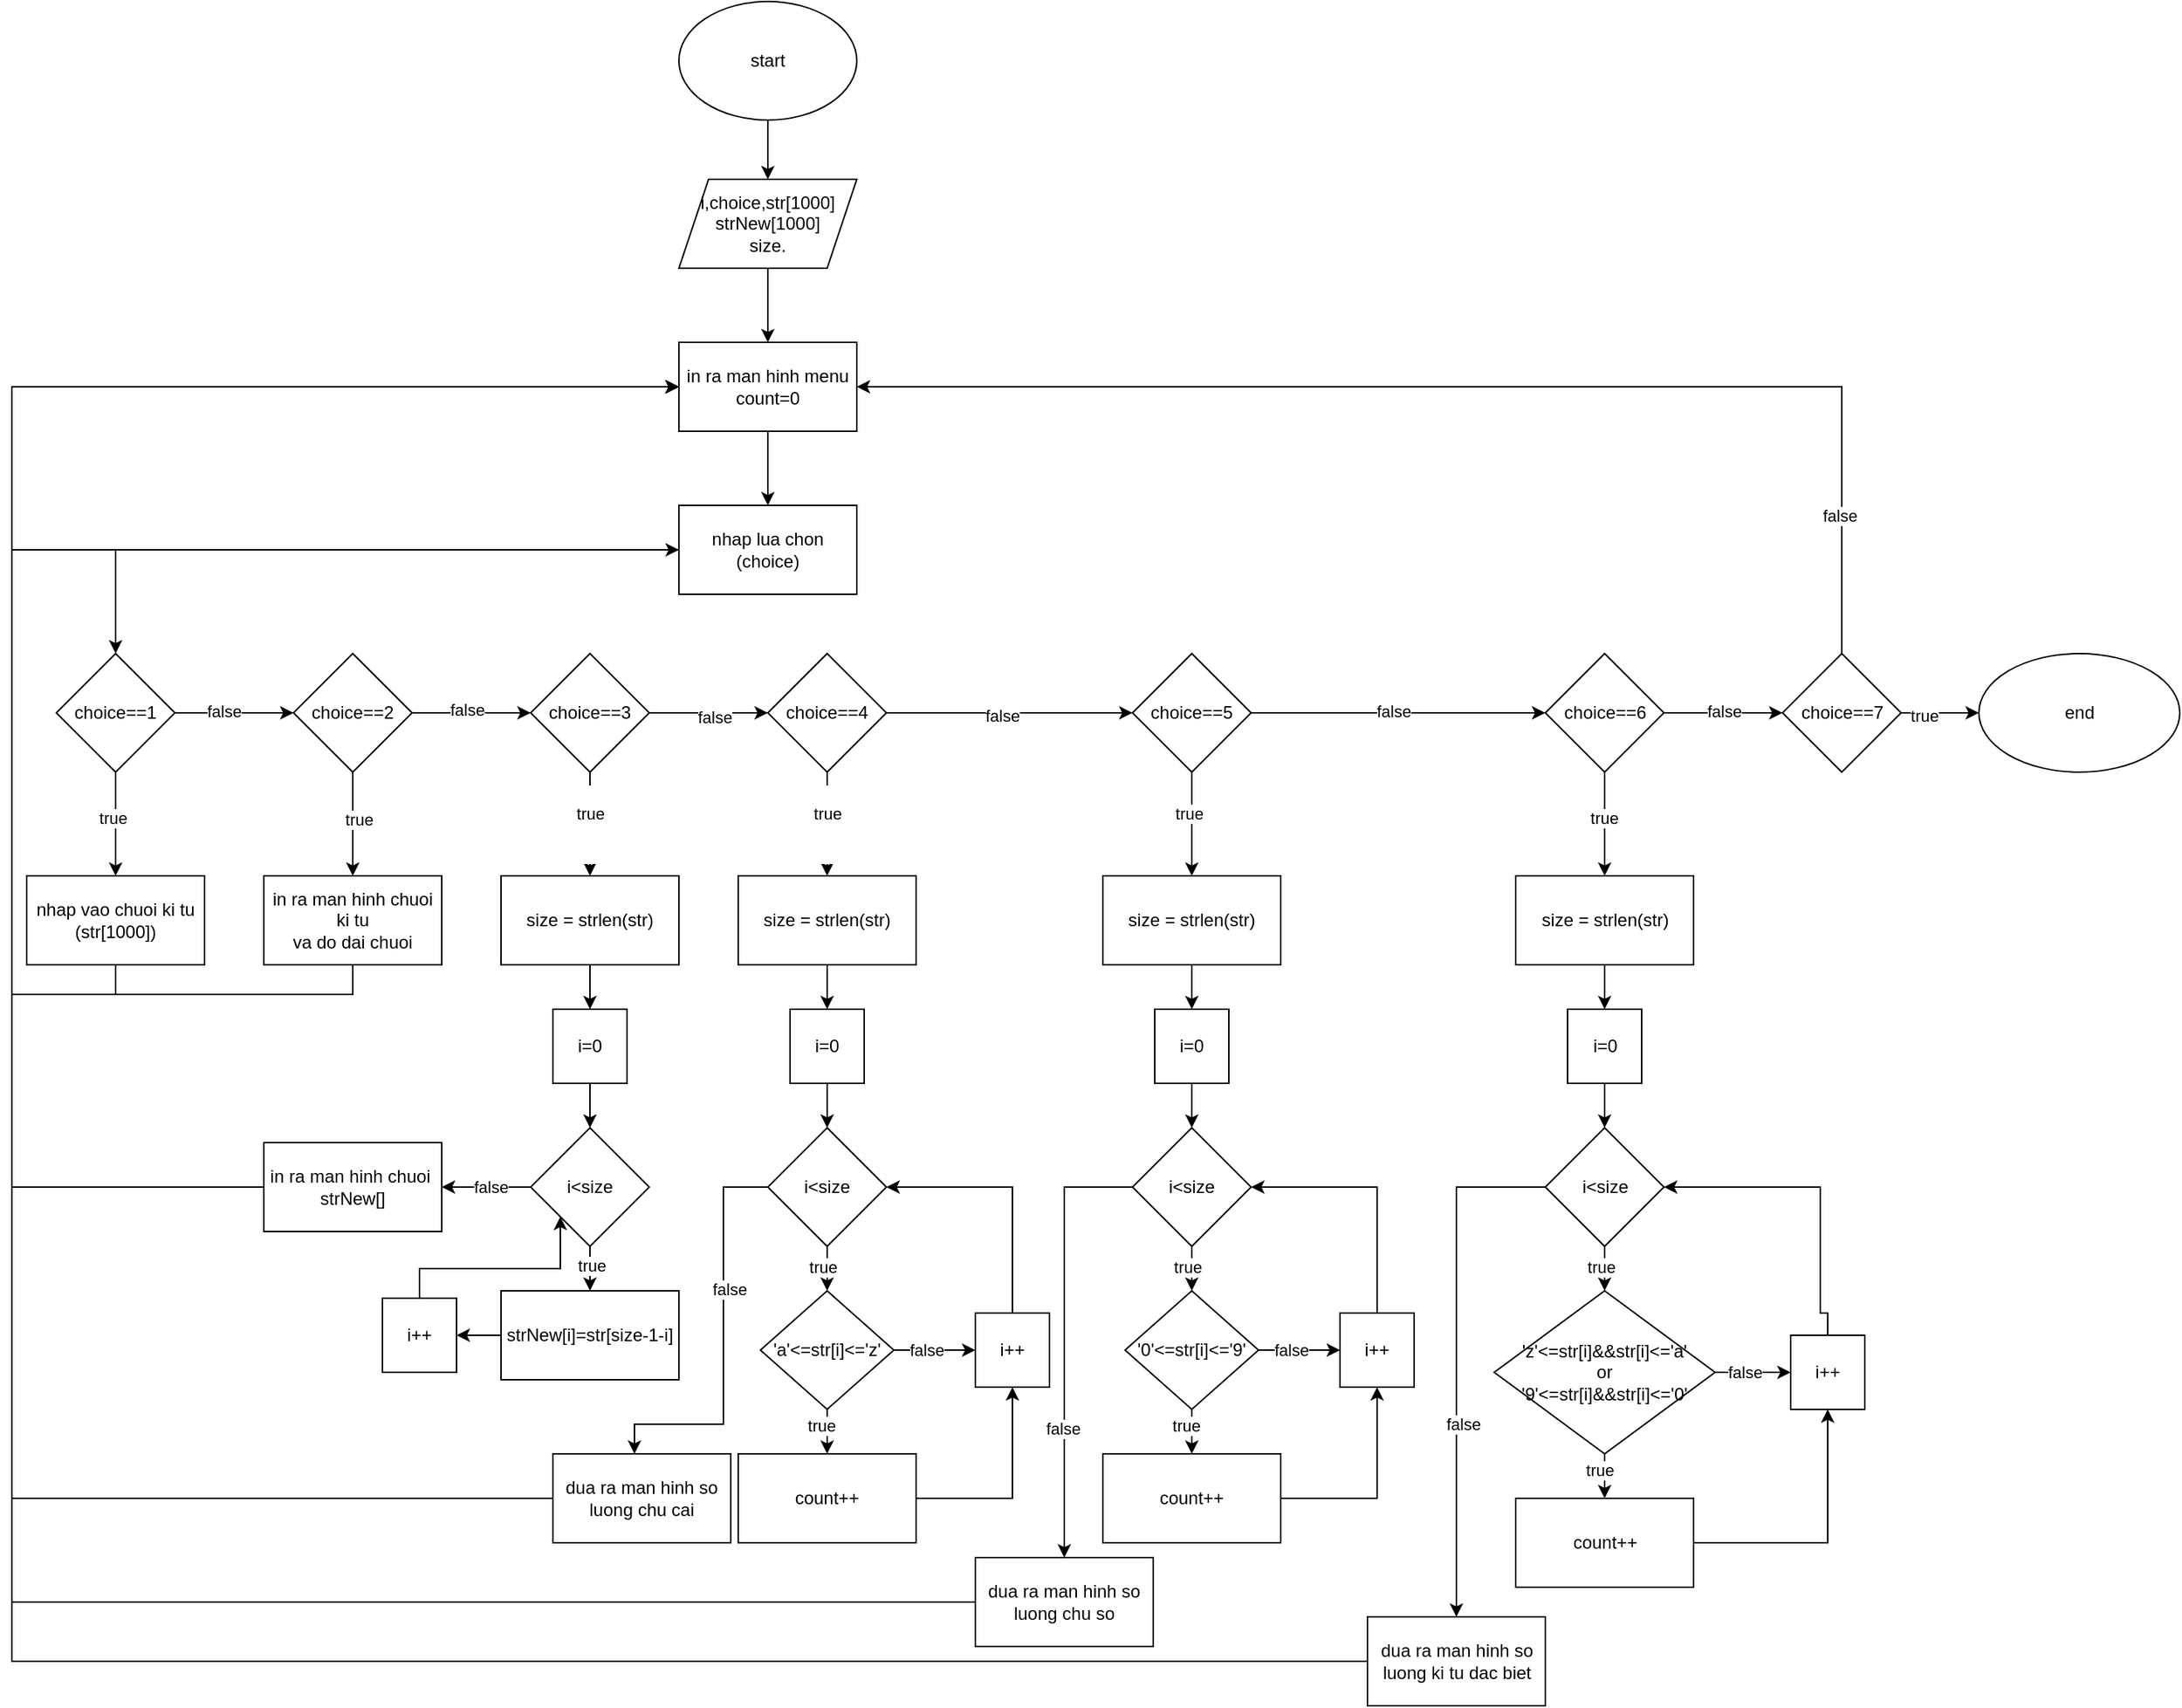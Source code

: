 <mxfile version="22.1.4" type="device" pages="3">
  <diagram name="Page-1" id="dQxpv7d51lda6t-FbN-C">
    <mxGraphModel dx="1705" dy="636" grid="1" gridSize="10" guides="1" tooltips="1" connect="1" arrows="1" fold="1" page="1" pageScale="1" pageWidth="850" pageHeight="1100" math="0" shadow="0">
      <root>
        <mxCell id="0" />
        <mxCell id="1" parent="0" />
        <mxCell id="wuRqr5tKIvFoM17yQ6Dk-3" value="" style="edgeStyle=orthogonalEdgeStyle;rounded=0;orthogonalLoop=1;jettySize=auto;html=1;" parent="1" source="wuRqr5tKIvFoM17yQ6Dk-1" target="wuRqr5tKIvFoM17yQ6Dk-2" edge="1">
          <mxGeometry relative="1" as="geometry" />
        </mxCell>
        <mxCell id="wuRqr5tKIvFoM17yQ6Dk-1" value="start" style="ellipse;whiteSpace=wrap;html=1;" parent="1" vertex="1">
          <mxGeometry x="330" y="30" width="120" height="80" as="geometry" />
        </mxCell>
        <mxCell id="wuRqr5tKIvFoM17yQ6Dk-15" style="edgeStyle=orthogonalEdgeStyle;rounded=0;orthogonalLoop=1;jettySize=auto;html=1;exitX=0.5;exitY=1;exitDx=0;exitDy=0;" parent="1" source="wuRqr5tKIvFoM17yQ6Dk-2" target="wuRqr5tKIvFoM17yQ6Dk-8" edge="1">
          <mxGeometry relative="1" as="geometry" />
        </mxCell>
        <mxCell id="wuRqr5tKIvFoM17yQ6Dk-2" value="i,choice,str[1000]&lt;br&gt;strNew[1000]&lt;br&gt;size." style="shape=parallelogram;perimeter=parallelogramPerimeter;whiteSpace=wrap;html=1;fixedSize=1;" parent="1" vertex="1">
          <mxGeometry x="330" y="150" width="120" height="60" as="geometry" />
        </mxCell>
        <mxCell id="wuRqr5tKIvFoM17yQ6Dk-10" value="" style="edgeStyle=orthogonalEdgeStyle;rounded=0;orthogonalLoop=1;jettySize=auto;html=1;" parent="1" source="wuRqr5tKIvFoM17yQ6Dk-8" target="wuRqr5tKIvFoM17yQ6Dk-9" edge="1">
          <mxGeometry relative="1" as="geometry" />
        </mxCell>
        <mxCell id="wuRqr5tKIvFoM17yQ6Dk-8" value="in ra man hinh menu&lt;br&gt;count=0" style="rounded=0;whiteSpace=wrap;html=1;" parent="1" vertex="1">
          <mxGeometry x="330" y="260" width="120" height="60" as="geometry" />
        </mxCell>
        <mxCell id="wuRqr5tKIvFoM17yQ6Dk-12" value="" style="edgeStyle=orthogonalEdgeStyle;rounded=0;orthogonalLoop=1;jettySize=auto;html=1;" parent="1" source="wuRqr5tKIvFoM17yQ6Dk-9" target="wuRqr5tKIvFoM17yQ6Dk-11" edge="1">
          <mxGeometry relative="1" as="geometry" />
        </mxCell>
        <mxCell id="wuRqr5tKIvFoM17yQ6Dk-9" value="nhap lua chon&lt;br&gt;(choice)" style="whiteSpace=wrap;html=1;rounded=0;" parent="1" vertex="1">
          <mxGeometry x="330" y="370" width="120" height="60" as="geometry" />
        </mxCell>
        <mxCell id="wuRqr5tKIvFoM17yQ6Dk-14" value="" style="edgeStyle=orthogonalEdgeStyle;rounded=0;orthogonalLoop=1;jettySize=auto;html=1;" parent="1" source="wuRqr5tKIvFoM17yQ6Dk-11" target="wuRqr5tKIvFoM17yQ6Dk-13" edge="1">
          <mxGeometry relative="1" as="geometry" />
        </mxCell>
        <mxCell id="wuRqr5tKIvFoM17yQ6Dk-17" value="true" style="edgeLabel;html=1;align=center;verticalAlign=middle;resizable=0;points=[];" parent="wuRqr5tKIvFoM17yQ6Dk-14" vertex="1" connectable="0">
          <mxGeometry x="-0.131" y="-2" relative="1" as="geometry">
            <mxPoint as="offset" />
          </mxGeometry>
        </mxCell>
        <mxCell id="wuRqr5tKIvFoM17yQ6Dk-19" value="" style="edgeStyle=orthogonalEdgeStyle;rounded=0;orthogonalLoop=1;jettySize=auto;html=1;" parent="1" source="wuRqr5tKIvFoM17yQ6Dk-11" target="wuRqr5tKIvFoM17yQ6Dk-18" edge="1">
          <mxGeometry relative="1" as="geometry" />
        </mxCell>
        <mxCell id="wuRqr5tKIvFoM17yQ6Dk-120" value="false" style="edgeLabel;html=1;align=center;verticalAlign=middle;resizable=0;points=[];" parent="wuRqr5tKIvFoM17yQ6Dk-19" vertex="1" connectable="0">
          <mxGeometry x="-0.181" y="1" relative="1" as="geometry">
            <mxPoint as="offset" />
          </mxGeometry>
        </mxCell>
        <mxCell id="wuRqr5tKIvFoM17yQ6Dk-11" value="choice==1" style="rhombus;whiteSpace=wrap;html=1;rounded=0;" parent="1" vertex="1">
          <mxGeometry x="-90" y="470" width="80" height="80" as="geometry" />
        </mxCell>
        <mxCell id="wuRqr5tKIvFoM17yQ6Dk-16" style="edgeStyle=orthogonalEdgeStyle;rounded=0;orthogonalLoop=1;jettySize=auto;html=1;exitX=1;exitY=0.5;exitDx=0;exitDy=0;" parent="1" source="wuRqr5tKIvFoM17yQ6Dk-13" target="wuRqr5tKIvFoM17yQ6Dk-8" edge="1">
          <mxGeometry relative="1" as="geometry">
            <mxPoint x="280" y="320" as="targetPoint" />
            <Array as="points">
              <mxPoint x="-50" y="650" />
              <mxPoint x="-50" y="700" />
              <mxPoint x="-120" y="700" />
              <mxPoint x="-120" y="290" />
            </Array>
          </mxGeometry>
        </mxCell>
        <mxCell id="wuRqr5tKIvFoM17yQ6Dk-13" value="nhap vao chuoi ki tu&lt;br&gt;(str[1000])" style="whiteSpace=wrap;html=1;rounded=0;" parent="1" vertex="1">
          <mxGeometry x="-110" y="620" width="120" height="60" as="geometry" />
        </mxCell>
        <mxCell id="wuRqr5tKIvFoM17yQ6Dk-26" value="" style="edgeStyle=orthogonalEdgeStyle;rounded=0;orthogonalLoop=1;jettySize=auto;html=1;" parent="1" source="wuRqr5tKIvFoM17yQ6Dk-18" target="wuRqr5tKIvFoM17yQ6Dk-25" edge="1">
          <mxGeometry relative="1" as="geometry" />
        </mxCell>
        <mxCell id="wuRqr5tKIvFoM17yQ6Dk-121" value="false" style="edgeLabel;html=1;align=center;verticalAlign=middle;resizable=0;points=[];" parent="wuRqr5tKIvFoM17yQ6Dk-26" vertex="1" connectable="0">
          <mxGeometry x="-0.087" y="2" relative="1" as="geometry">
            <mxPoint as="offset" />
          </mxGeometry>
        </mxCell>
        <mxCell id="wuRqr5tKIvFoM17yQ6Dk-128" style="edgeStyle=orthogonalEdgeStyle;rounded=0;orthogonalLoop=1;jettySize=auto;html=1;exitX=0.5;exitY=1;exitDx=0;exitDy=0;" parent="1" source="wuRqr5tKIvFoM17yQ6Dk-18" target="wuRqr5tKIvFoM17yQ6Dk-20" edge="1">
          <mxGeometry relative="1" as="geometry" />
        </mxCell>
        <mxCell id="wuRqr5tKIvFoM17yQ6Dk-129" value="true" style="edgeLabel;html=1;align=center;verticalAlign=middle;resizable=0;points=[];" parent="wuRqr5tKIvFoM17yQ6Dk-128" vertex="1" connectable="0">
          <mxGeometry x="-0.129" y="4" relative="1" as="geometry">
            <mxPoint y="1" as="offset" />
          </mxGeometry>
        </mxCell>
        <mxCell id="wuRqr5tKIvFoM17yQ6Dk-18" value="choice==2" style="rhombus;whiteSpace=wrap;html=1;rounded=0;" parent="1" vertex="1">
          <mxGeometry x="70" y="470" width="80" height="80" as="geometry" />
        </mxCell>
        <mxCell id="wuRqr5tKIvFoM17yQ6Dk-23" style="edgeStyle=orthogonalEdgeStyle;rounded=0;orthogonalLoop=1;jettySize=auto;html=1;exitX=0.5;exitY=1;exitDx=0;exitDy=0;" parent="1" source="wuRqr5tKIvFoM17yQ6Dk-20" target="wuRqr5tKIvFoM17yQ6Dk-8" edge="1">
          <mxGeometry relative="1" as="geometry">
            <mxPoint x="220" y="500" as="targetPoint" />
            <Array as="points">
              <mxPoint x="110" y="700" />
              <mxPoint x="-120" y="700" />
              <mxPoint x="-120" y="290" />
            </Array>
          </mxGeometry>
        </mxCell>
        <mxCell id="wuRqr5tKIvFoM17yQ6Dk-20" value="in ra man hinh chuoi ki tu&lt;br&gt;va do dai chuoi" style="whiteSpace=wrap;html=1;rounded=0;" parent="1" vertex="1">
          <mxGeometry x="50" y="620" width="120" height="60" as="geometry" />
        </mxCell>
        <mxCell id="wuRqr5tKIvFoM17yQ6Dk-28" value="&#xa;&lt;span style=&quot;color: rgb(0, 0, 0); font-family: Helvetica; font-size: 11px; font-style: normal; font-variant-ligatures: normal; font-variant-caps: normal; font-weight: 400; letter-spacing: normal; orphans: 2; text-align: center; text-indent: 0px; text-transform: none; widows: 2; word-spacing: 0px; -webkit-text-stroke-width: 0px; background-color: rgb(255, 255, 255); text-decoration-thickness: initial; text-decoration-style: initial; text-decoration-color: initial; float: none; display: inline !important;&quot;&gt;true&lt;/span&gt;&#xa;&#xa;" style="edgeStyle=orthogonalEdgeStyle;rounded=0;orthogonalLoop=1;jettySize=auto;html=1;" parent="1" source="wuRqr5tKIvFoM17yQ6Dk-25" target="wuRqr5tKIvFoM17yQ6Dk-27" edge="1">
          <mxGeometry relative="1" as="geometry" />
        </mxCell>
        <mxCell id="wuRqr5tKIvFoM17yQ6Dk-45" value="" style="edgeStyle=orthogonalEdgeStyle;rounded=0;orthogonalLoop=1;jettySize=auto;html=1;" parent="1" source="wuRqr5tKIvFoM17yQ6Dk-25" target="wuRqr5tKIvFoM17yQ6Dk-44" edge="1">
          <mxGeometry relative="1" as="geometry" />
        </mxCell>
        <mxCell id="wuRqr5tKIvFoM17yQ6Dk-122" value="false" style="edgeLabel;html=1;align=center;verticalAlign=middle;resizable=0;points=[];" parent="wuRqr5tKIvFoM17yQ6Dk-45" vertex="1" connectable="0">
          <mxGeometry x="0.1" y="-3" relative="1" as="geometry">
            <mxPoint as="offset" />
          </mxGeometry>
        </mxCell>
        <mxCell id="wuRqr5tKIvFoM17yQ6Dk-25" value="choice==3" style="rhombus;whiteSpace=wrap;html=1;rounded=0;" parent="1" vertex="1">
          <mxGeometry x="230" y="470" width="80" height="80" as="geometry" />
        </mxCell>
        <mxCell id="wuRqr5tKIvFoM17yQ6Dk-30" value="" style="edgeStyle=orthogonalEdgeStyle;rounded=0;orthogonalLoop=1;jettySize=auto;html=1;" parent="1" source="wuRqr5tKIvFoM17yQ6Dk-27" target="wuRqr5tKIvFoM17yQ6Dk-31" edge="1">
          <mxGeometry relative="1" as="geometry">
            <mxPoint x="270" y="750" as="targetPoint" />
          </mxGeometry>
        </mxCell>
        <mxCell id="wuRqr5tKIvFoM17yQ6Dk-27" value="size = strlen(str)" style="whiteSpace=wrap;html=1;rounded=0;" parent="1" vertex="1">
          <mxGeometry x="210" y="620" width="120" height="60" as="geometry" />
        </mxCell>
        <mxCell id="wuRqr5tKIvFoM17yQ6Dk-33" value="" style="edgeStyle=orthogonalEdgeStyle;rounded=0;orthogonalLoop=1;jettySize=auto;html=1;" parent="1" source="wuRqr5tKIvFoM17yQ6Dk-31" target="wuRqr5tKIvFoM17yQ6Dk-32" edge="1">
          <mxGeometry relative="1" as="geometry" />
        </mxCell>
        <mxCell id="wuRqr5tKIvFoM17yQ6Dk-31" value="i=0" style="rounded=0;whiteSpace=wrap;html=1;" parent="1" vertex="1">
          <mxGeometry x="245" y="710" width="50" height="50" as="geometry" />
        </mxCell>
        <mxCell id="wuRqr5tKIvFoM17yQ6Dk-35" value="" style="edgeStyle=orthogonalEdgeStyle;rounded=0;orthogonalLoop=1;jettySize=auto;html=1;" parent="1" source="wuRqr5tKIvFoM17yQ6Dk-32" target="wuRqr5tKIvFoM17yQ6Dk-34" edge="1">
          <mxGeometry relative="1" as="geometry" />
        </mxCell>
        <mxCell id="wuRqr5tKIvFoM17yQ6Dk-39" value="true" style="edgeLabel;html=1;align=center;verticalAlign=middle;resizable=0;points=[];" parent="wuRqr5tKIvFoM17yQ6Dk-35" vertex="1" connectable="0">
          <mxGeometry x="0.312" y="1" relative="1" as="geometry">
            <mxPoint as="offset" />
          </mxGeometry>
        </mxCell>
        <mxCell id="wuRqr5tKIvFoM17yQ6Dk-41" value="" style="edgeStyle=orthogonalEdgeStyle;rounded=0;orthogonalLoop=1;jettySize=auto;html=1;" parent="1" source="wuRqr5tKIvFoM17yQ6Dk-32" target="wuRqr5tKIvFoM17yQ6Dk-40" edge="1">
          <mxGeometry relative="1" as="geometry" />
        </mxCell>
        <mxCell id="wuRqr5tKIvFoM17yQ6Dk-42" value="false" style="edgeLabel;html=1;align=center;verticalAlign=middle;resizable=0;points=[];" parent="wuRqr5tKIvFoM17yQ6Dk-41" vertex="1" connectable="0">
          <mxGeometry x="-0.08" relative="1" as="geometry">
            <mxPoint as="offset" />
          </mxGeometry>
        </mxCell>
        <mxCell id="wuRqr5tKIvFoM17yQ6Dk-32" value="i&amp;lt;size" style="rhombus;whiteSpace=wrap;html=1;rounded=0;" parent="1" vertex="1">
          <mxGeometry x="230" y="790" width="80" height="80" as="geometry" />
        </mxCell>
        <mxCell id="wuRqr5tKIvFoM17yQ6Dk-37" value="" style="edgeStyle=orthogonalEdgeStyle;rounded=0;orthogonalLoop=1;jettySize=auto;html=1;" parent="1" source="wuRqr5tKIvFoM17yQ6Dk-34" target="wuRqr5tKIvFoM17yQ6Dk-36" edge="1">
          <mxGeometry relative="1" as="geometry" />
        </mxCell>
        <mxCell id="wuRqr5tKIvFoM17yQ6Dk-34" value="strNew[i]=str[size-1-i]" style="whiteSpace=wrap;html=1;rounded=0;" parent="1" vertex="1">
          <mxGeometry x="210" y="900" width="120" height="60" as="geometry" />
        </mxCell>
        <mxCell id="wuRqr5tKIvFoM17yQ6Dk-38" style="edgeStyle=orthogonalEdgeStyle;rounded=0;orthogonalLoop=1;jettySize=auto;html=1;exitX=0.5;exitY=0;exitDx=0;exitDy=0;" parent="1" source="wuRqr5tKIvFoM17yQ6Dk-36" target="wuRqr5tKIvFoM17yQ6Dk-32" edge="1">
          <mxGeometry relative="1" as="geometry">
            <Array as="points">
              <mxPoint x="155" y="885" />
              <mxPoint x="250" y="885" />
            </Array>
          </mxGeometry>
        </mxCell>
        <mxCell id="wuRqr5tKIvFoM17yQ6Dk-36" value="i++" style="whiteSpace=wrap;html=1;rounded=0;" parent="1" vertex="1">
          <mxGeometry x="130" y="905" width="50" height="50" as="geometry" />
        </mxCell>
        <mxCell id="wuRqr5tKIvFoM17yQ6Dk-43" style="edgeStyle=orthogonalEdgeStyle;rounded=0;orthogonalLoop=1;jettySize=auto;html=1;exitX=0;exitY=0.5;exitDx=0;exitDy=0;" parent="1" source="wuRqr5tKIvFoM17yQ6Dk-40" target="wuRqr5tKIvFoM17yQ6Dk-8" edge="1">
          <mxGeometry relative="1" as="geometry">
            <mxPoint x="230" y="430" as="targetPoint" />
            <Array as="points">
              <mxPoint x="-120" y="830" />
              <mxPoint x="-120" y="290" />
            </Array>
          </mxGeometry>
        </mxCell>
        <mxCell id="wuRqr5tKIvFoM17yQ6Dk-40" value="in ra man hinh chuoi&amp;nbsp;&lt;br&gt;strNew[]" style="whiteSpace=wrap;html=1;rounded=0;" parent="1" vertex="1">
          <mxGeometry x="50" y="800" width="120" height="60" as="geometry" />
        </mxCell>
        <mxCell id="wuRqr5tKIvFoM17yQ6Dk-47" value="&#xa;&lt;span style=&quot;color: rgb(0, 0, 0); font-family: Helvetica; font-size: 11px; font-style: normal; font-variant-ligatures: normal; font-variant-caps: normal; font-weight: 400; letter-spacing: normal; orphans: 2; text-align: center; text-indent: 0px; text-transform: none; widows: 2; word-spacing: 0px; -webkit-text-stroke-width: 0px; background-color: rgb(255, 255, 255); text-decoration-thickness: initial; text-decoration-style: initial; text-decoration-color: initial; float: none; display: inline !important;&quot;&gt;true&lt;/span&gt;&#xa;&#xa;" style="edgeStyle=orthogonalEdgeStyle;rounded=0;orthogonalLoop=1;jettySize=auto;html=1;" parent="1" source="wuRqr5tKIvFoM17yQ6Dk-44" target="wuRqr5tKIvFoM17yQ6Dk-46" edge="1">
          <mxGeometry relative="1" as="geometry" />
        </mxCell>
        <mxCell id="wuRqr5tKIvFoM17yQ6Dk-68" value="" style="edgeStyle=orthogonalEdgeStyle;rounded=0;orthogonalLoop=1;jettySize=auto;html=1;" parent="1" source="wuRqr5tKIvFoM17yQ6Dk-44" target="wuRqr5tKIvFoM17yQ6Dk-67" edge="1">
          <mxGeometry relative="1" as="geometry" />
        </mxCell>
        <mxCell id="wuRqr5tKIvFoM17yQ6Dk-123" value="false" style="edgeLabel;html=1;align=center;verticalAlign=middle;resizable=0;points=[];" parent="wuRqr5tKIvFoM17yQ6Dk-68" vertex="1" connectable="0">
          <mxGeometry x="-0.063" y="-2" relative="1" as="geometry">
            <mxPoint as="offset" />
          </mxGeometry>
        </mxCell>
        <mxCell id="wuRqr5tKIvFoM17yQ6Dk-44" value="choice==4" style="rhombus;whiteSpace=wrap;html=1;rounded=0;" parent="1" vertex="1">
          <mxGeometry x="390" y="470" width="80" height="80" as="geometry" />
        </mxCell>
        <mxCell id="wuRqr5tKIvFoM17yQ6Dk-49" value="" style="edgeStyle=orthogonalEdgeStyle;rounded=0;orthogonalLoop=1;jettySize=auto;html=1;" parent="1" source="wuRqr5tKIvFoM17yQ6Dk-46" target="wuRqr5tKIvFoM17yQ6Dk-48" edge="1">
          <mxGeometry relative="1" as="geometry" />
        </mxCell>
        <mxCell id="wuRqr5tKIvFoM17yQ6Dk-46" value="size = strlen(str)" style="whiteSpace=wrap;html=1;rounded=0;" parent="1" vertex="1">
          <mxGeometry x="370" y="620" width="120" height="60" as="geometry" />
        </mxCell>
        <mxCell id="wuRqr5tKIvFoM17yQ6Dk-51" value="" style="edgeStyle=orthogonalEdgeStyle;rounded=0;orthogonalLoop=1;jettySize=auto;html=1;" parent="1" source="wuRqr5tKIvFoM17yQ6Dk-48" target="wuRqr5tKIvFoM17yQ6Dk-50" edge="1">
          <mxGeometry relative="1" as="geometry" />
        </mxCell>
        <mxCell id="wuRqr5tKIvFoM17yQ6Dk-48" value="i=0" style="whiteSpace=wrap;html=1;rounded=0;" parent="1" vertex="1">
          <mxGeometry x="405" y="710" width="50" height="50" as="geometry" />
        </mxCell>
        <mxCell id="wuRqr5tKIvFoM17yQ6Dk-53" value="" style="edgeStyle=orthogonalEdgeStyle;rounded=0;orthogonalLoop=1;jettySize=auto;html=1;" parent="1" source="wuRqr5tKIvFoM17yQ6Dk-50" target="wuRqr5tKIvFoM17yQ6Dk-52" edge="1">
          <mxGeometry relative="1" as="geometry" />
        </mxCell>
        <mxCell id="wuRqr5tKIvFoM17yQ6Dk-56" value="true" style="edgeLabel;html=1;align=center;verticalAlign=middle;resizable=0;points=[];" parent="wuRqr5tKIvFoM17yQ6Dk-53" vertex="1" connectable="0">
          <mxGeometry x="0.36" y="-3" relative="1" as="geometry">
            <mxPoint as="offset" />
          </mxGeometry>
        </mxCell>
        <mxCell id="wuRqr5tKIvFoM17yQ6Dk-63" style="edgeStyle=orthogonalEdgeStyle;rounded=0;orthogonalLoop=1;jettySize=auto;html=1;exitX=0;exitY=0.5;exitDx=0;exitDy=0;" parent="1" source="wuRqr5tKIvFoM17yQ6Dk-50" target="wuRqr5tKIvFoM17yQ6Dk-64" edge="1">
          <mxGeometry relative="1" as="geometry">
            <mxPoint x="300" y="1035.6" as="targetPoint" />
            <Array as="points">
              <mxPoint x="360" y="830" />
              <mxPoint x="360" y="990" />
              <mxPoint x="300" y="990" />
            </Array>
          </mxGeometry>
        </mxCell>
        <mxCell id="wuRqr5tKIvFoM17yQ6Dk-66" value="false" style="edgeLabel;html=1;align=center;verticalAlign=middle;resizable=0;points=[];" parent="wuRqr5tKIvFoM17yQ6Dk-63" vertex="1" connectable="0">
          <mxGeometry x="-0.265" y="4" relative="1" as="geometry">
            <mxPoint as="offset" />
          </mxGeometry>
        </mxCell>
        <mxCell id="wuRqr5tKIvFoM17yQ6Dk-50" value="i&amp;lt;size" style="rhombus;whiteSpace=wrap;html=1;rounded=0;" parent="1" vertex="1">
          <mxGeometry x="390" y="790" width="80" height="80" as="geometry" />
        </mxCell>
        <mxCell id="wuRqr5tKIvFoM17yQ6Dk-55" value="" style="edgeStyle=orthogonalEdgeStyle;rounded=0;orthogonalLoop=1;jettySize=auto;html=1;" parent="1" source="wuRqr5tKIvFoM17yQ6Dk-52" target="wuRqr5tKIvFoM17yQ6Dk-54" edge="1">
          <mxGeometry relative="1" as="geometry" />
        </mxCell>
        <mxCell id="wuRqr5tKIvFoM17yQ6Dk-57" value="true" style="edgeLabel;html=1;align=center;verticalAlign=middle;resizable=0;points=[];" parent="wuRqr5tKIvFoM17yQ6Dk-55" vertex="1" connectable="0">
          <mxGeometry x="0.24" y="-4" relative="1" as="geometry">
            <mxPoint as="offset" />
          </mxGeometry>
        </mxCell>
        <mxCell id="wuRqr5tKIvFoM17yQ6Dk-60" style="edgeStyle=orthogonalEdgeStyle;rounded=0;orthogonalLoop=1;jettySize=auto;html=1;exitX=1;exitY=0.5;exitDx=0;exitDy=0;" parent="1" source="wuRqr5tKIvFoM17yQ6Dk-52" target="wuRqr5tKIvFoM17yQ6Dk-58" edge="1">
          <mxGeometry relative="1" as="geometry" />
        </mxCell>
        <mxCell id="wuRqr5tKIvFoM17yQ6Dk-61" value="false" style="edgeLabel;html=1;align=center;verticalAlign=middle;resizable=0;points=[];" parent="wuRqr5tKIvFoM17yQ6Dk-60" vertex="1" connectable="0">
          <mxGeometry x="-0.222" relative="1" as="geometry">
            <mxPoint as="offset" />
          </mxGeometry>
        </mxCell>
        <mxCell id="wuRqr5tKIvFoM17yQ6Dk-52" value="&#39;a&#39;&amp;lt;=str[i]&amp;lt;=&#39;z&#39;" style="rhombus;whiteSpace=wrap;html=1;rounded=0;" parent="1" vertex="1">
          <mxGeometry x="385" y="900" width="90" height="80" as="geometry" />
        </mxCell>
        <mxCell id="wuRqr5tKIvFoM17yQ6Dk-59" value="" style="edgeStyle=orthogonalEdgeStyle;rounded=0;orthogonalLoop=1;jettySize=auto;html=1;" parent="1" source="wuRqr5tKIvFoM17yQ6Dk-54" target="wuRqr5tKIvFoM17yQ6Dk-58" edge="1">
          <mxGeometry relative="1" as="geometry" />
        </mxCell>
        <mxCell id="wuRqr5tKIvFoM17yQ6Dk-54" value="count++" style="whiteSpace=wrap;html=1;rounded=0;" parent="1" vertex="1">
          <mxGeometry x="370" y="1010" width="120" height="60" as="geometry" />
        </mxCell>
        <mxCell id="wuRqr5tKIvFoM17yQ6Dk-62" style="edgeStyle=orthogonalEdgeStyle;rounded=0;orthogonalLoop=1;jettySize=auto;html=1;exitX=0.5;exitY=0;exitDx=0;exitDy=0;" parent="1" source="wuRqr5tKIvFoM17yQ6Dk-58" target="wuRqr5tKIvFoM17yQ6Dk-50" edge="1">
          <mxGeometry relative="1" as="geometry">
            <Array as="points">
              <mxPoint x="555" y="830" />
            </Array>
          </mxGeometry>
        </mxCell>
        <mxCell id="wuRqr5tKIvFoM17yQ6Dk-58" value="i++" style="whiteSpace=wrap;html=1;rounded=0;" parent="1" vertex="1">
          <mxGeometry x="530" y="915" width="50" height="50" as="geometry" />
        </mxCell>
        <mxCell id="wuRqr5tKIvFoM17yQ6Dk-65" style="edgeStyle=orthogonalEdgeStyle;rounded=0;orthogonalLoop=1;jettySize=auto;html=1;" parent="1" edge="1">
          <mxGeometry relative="1" as="geometry">
            <mxPoint x="245" y="1040" as="sourcePoint" />
            <mxPoint x="330" y="290" as="targetPoint" />
            <Array as="points">
              <mxPoint x="-120" y="1040" />
              <mxPoint x="-120" y="290" />
            </Array>
          </mxGeometry>
        </mxCell>
        <mxCell id="wuRqr5tKIvFoM17yQ6Dk-64" value="dua ra man hinh so luong chu cai" style="rounded=0;whiteSpace=wrap;html=1;" parent="1" vertex="1">
          <mxGeometry x="245" y="1010.0" width="120" height="60" as="geometry" />
        </mxCell>
        <mxCell id="wuRqr5tKIvFoM17yQ6Dk-86" style="edgeStyle=orthogonalEdgeStyle;rounded=0;orthogonalLoop=1;jettySize=auto;html=1;exitX=0.5;exitY=1;exitDx=0;exitDy=0;" parent="1" source="wuRqr5tKIvFoM17yQ6Dk-67" target="wuRqr5tKIvFoM17yQ6Dk-70" edge="1">
          <mxGeometry relative="1" as="geometry" />
        </mxCell>
        <mxCell id="wuRqr5tKIvFoM17yQ6Dk-130" value="true" style="edgeLabel;html=1;align=center;verticalAlign=middle;resizable=0;points=[];" parent="wuRqr5tKIvFoM17yQ6Dk-86" vertex="1" connectable="0">
          <mxGeometry x="-0.236" y="-2" relative="1" as="geometry">
            <mxPoint y="1" as="offset" />
          </mxGeometry>
        </mxCell>
        <mxCell id="wuRqr5tKIvFoM17yQ6Dk-92" value="" style="edgeStyle=orthogonalEdgeStyle;rounded=0;orthogonalLoop=1;jettySize=auto;html=1;" parent="1" source="wuRqr5tKIvFoM17yQ6Dk-67" target="wuRqr5tKIvFoM17yQ6Dk-91" edge="1">
          <mxGeometry relative="1" as="geometry" />
        </mxCell>
        <mxCell id="wuRqr5tKIvFoM17yQ6Dk-124" value="false" style="edgeLabel;html=1;align=center;verticalAlign=middle;resizable=0;points=[];" parent="wuRqr5tKIvFoM17yQ6Dk-92" vertex="1" connectable="0">
          <mxGeometry x="-0.038" y="1" relative="1" as="geometry">
            <mxPoint as="offset" />
          </mxGeometry>
        </mxCell>
        <mxCell id="wuRqr5tKIvFoM17yQ6Dk-67" value="choice==5" style="rhombus;whiteSpace=wrap;html=1;rounded=0;" parent="1" vertex="1">
          <mxGeometry x="636" y="470" width="80" height="80" as="geometry" />
        </mxCell>
        <mxCell id="wuRqr5tKIvFoM17yQ6Dk-69" value="" style="edgeStyle=orthogonalEdgeStyle;rounded=0;orthogonalLoop=1;jettySize=auto;html=1;" parent="1" source="wuRqr5tKIvFoM17yQ6Dk-70" target="wuRqr5tKIvFoM17yQ6Dk-72" edge="1">
          <mxGeometry relative="1" as="geometry" />
        </mxCell>
        <mxCell id="wuRqr5tKIvFoM17yQ6Dk-70" value="size = strlen(str)" style="whiteSpace=wrap;html=1;rounded=0;" parent="1" vertex="1">
          <mxGeometry x="616" y="620" width="120" height="60" as="geometry" />
        </mxCell>
        <mxCell id="wuRqr5tKIvFoM17yQ6Dk-71" value="" style="edgeStyle=orthogonalEdgeStyle;rounded=0;orthogonalLoop=1;jettySize=auto;html=1;" parent="1" source="wuRqr5tKIvFoM17yQ6Dk-72" target="wuRqr5tKIvFoM17yQ6Dk-76" edge="1">
          <mxGeometry relative="1" as="geometry" />
        </mxCell>
        <mxCell id="wuRqr5tKIvFoM17yQ6Dk-72" value="i=0" style="whiteSpace=wrap;html=1;rounded=0;" parent="1" vertex="1">
          <mxGeometry x="651" y="710" width="50" height="50" as="geometry" />
        </mxCell>
        <mxCell id="wuRqr5tKIvFoM17yQ6Dk-73" value="" style="edgeStyle=orthogonalEdgeStyle;rounded=0;orthogonalLoop=1;jettySize=auto;html=1;" parent="1" source="wuRqr5tKIvFoM17yQ6Dk-76" target="wuRqr5tKIvFoM17yQ6Dk-81" edge="1">
          <mxGeometry relative="1" as="geometry" />
        </mxCell>
        <mxCell id="wuRqr5tKIvFoM17yQ6Dk-74" value="true" style="edgeLabel;html=1;align=center;verticalAlign=middle;resizable=0;points=[];" parent="wuRqr5tKIvFoM17yQ6Dk-73" vertex="1" connectable="0">
          <mxGeometry x="0.36" y="-3" relative="1" as="geometry">
            <mxPoint as="offset" />
          </mxGeometry>
        </mxCell>
        <mxCell id="wuRqr5tKIvFoM17yQ6Dk-87" style="edgeStyle=orthogonalEdgeStyle;rounded=0;orthogonalLoop=1;jettySize=auto;html=1;exitX=0;exitY=0.5;exitDx=0;exitDy=0;" parent="1" source="wuRqr5tKIvFoM17yQ6Dk-76" target="wuRqr5tKIvFoM17yQ6Dk-88" edge="1">
          <mxGeometry relative="1" as="geometry">
            <mxPoint x="590" y="1100" as="targetPoint" />
          </mxGeometry>
        </mxCell>
        <mxCell id="wuRqr5tKIvFoM17yQ6Dk-89" value="false" style="edgeLabel;html=1;align=center;verticalAlign=middle;resizable=0;points=[];" parent="wuRqr5tKIvFoM17yQ6Dk-87" vertex="1" connectable="0">
          <mxGeometry x="0.409" y="-1" relative="1" as="geometry">
            <mxPoint as="offset" />
          </mxGeometry>
        </mxCell>
        <mxCell id="wuRqr5tKIvFoM17yQ6Dk-76" value="i&amp;lt;size" style="rhombus;whiteSpace=wrap;html=1;rounded=0;" parent="1" vertex="1">
          <mxGeometry x="636" y="790" width="80" height="80" as="geometry" />
        </mxCell>
        <mxCell id="wuRqr5tKIvFoM17yQ6Dk-77" value="" style="edgeStyle=orthogonalEdgeStyle;rounded=0;orthogonalLoop=1;jettySize=auto;html=1;" parent="1" source="wuRqr5tKIvFoM17yQ6Dk-81" target="wuRqr5tKIvFoM17yQ6Dk-83" edge="1">
          <mxGeometry relative="1" as="geometry" />
        </mxCell>
        <mxCell id="wuRqr5tKIvFoM17yQ6Dk-78" value="true" style="edgeLabel;html=1;align=center;verticalAlign=middle;resizable=0;points=[];" parent="wuRqr5tKIvFoM17yQ6Dk-77" vertex="1" connectable="0">
          <mxGeometry x="0.24" y="-4" relative="1" as="geometry">
            <mxPoint as="offset" />
          </mxGeometry>
        </mxCell>
        <mxCell id="wuRqr5tKIvFoM17yQ6Dk-79" style="edgeStyle=orthogonalEdgeStyle;rounded=0;orthogonalLoop=1;jettySize=auto;html=1;exitX=1;exitY=0.5;exitDx=0;exitDy=0;" parent="1" source="wuRqr5tKIvFoM17yQ6Dk-81" target="wuRqr5tKIvFoM17yQ6Dk-85" edge="1">
          <mxGeometry relative="1" as="geometry" />
        </mxCell>
        <mxCell id="wuRqr5tKIvFoM17yQ6Dk-80" value="false" style="edgeLabel;html=1;align=center;verticalAlign=middle;resizable=0;points=[];" parent="wuRqr5tKIvFoM17yQ6Dk-79" vertex="1" connectable="0">
          <mxGeometry x="-0.222" relative="1" as="geometry">
            <mxPoint as="offset" />
          </mxGeometry>
        </mxCell>
        <mxCell id="wuRqr5tKIvFoM17yQ6Dk-81" value="&#39;0&#39;&amp;lt;=str[i]&amp;lt;=&#39;9&#39;" style="rhombus;whiteSpace=wrap;html=1;rounded=0;" parent="1" vertex="1">
          <mxGeometry x="631" y="900" width="90" height="80" as="geometry" />
        </mxCell>
        <mxCell id="wuRqr5tKIvFoM17yQ6Dk-82" value="" style="edgeStyle=orthogonalEdgeStyle;rounded=0;orthogonalLoop=1;jettySize=auto;html=1;" parent="1" source="wuRqr5tKIvFoM17yQ6Dk-83" target="wuRqr5tKIvFoM17yQ6Dk-85" edge="1">
          <mxGeometry relative="1" as="geometry" />
        </mxCell>
        <mxCell id="wuRqr5tKIvFoM17yQ6Dk-83" value="count++" style="whiteSpace=wrap;html=1;rounded=0;" parent="1" vertex="1">
          <mxGeometry x="616" y="1010" width="120" height="60" as="geometry" />
        </mxCell>
        <mxCell id="wuRqr5tKIvFoM17yQ6Dk-84" style="edgeStyle=orthogonalEdgeStyle;rounded=0;orthogonalLoop=1;jettySize=auto;html=1;exitX=0.5;exitY=0;exitDx=0;exitDy=0;" parent="1" source="wuRqr5tKIvFoM17yQ6Dk-85" target="wuRqr5tKIvFoM17yQ6Dk-76" edge="1">
          <mxGeometry relative="1" as="geometry">
            <Array as="points">
              <mxPoint x="801" y="830" />
            </Array>
          </mxGeometry>
        </mxCell>
        <mxCell id="wuRqr5tKIvFoM17yQ6Dk-85" value="i++" style="whiteSpace=wrap;html=1;rounded=0;" parent="1" vertex="1">
          <mxGeometry x="776" y="915" width="50" height="50" as="geometry" />
        </mxCell>
        <mxCell id="wuRqr5tKIvFoM17yQ6Dk-90" style="edgeStyle=orthogonalEdgeStyle;rounded=0;orthogonalLoop=1;jettySize=auto;html=1;exitX=0;exitY=0.5;exitDx=0;exitDy=0;" parent="1" source="wuRqr5tKIvFoM17yQ6Dk-88" target="wuRqr5tKIvFoM17yQ6Dk-9" edge="1">
          <mxGeometry relative="1" as="geometry">
            <mxPoint x="490" y="610" as="targetPoint" />
            <Array as="points">
              <mxPoint x="-120" y="1110" />
              <mxPoint x="-120" y="400" />
            </Array>
          </mxGeometry>
        </mxCell>
        <mxCell id="wuRqr5tKIvFoM17yQ6Dk-88" value="dua ra man hinh so luong chu so" style="rounded=0;whiteSpace=wrap;html=1;" parent="1" vertex="1">
          <mxGeometry x="530" y="1080" width="120" height="60" as="geometry" />
        </mxCell>
        <mxCell id="wuRqr5tKIvFoM17yQ6Dk-114" style="edgeStyle=orthogonalEdgeStyle;rounded=0;orthogonalLoop=1;jettySize=auto;html=1;exitX=0.5;exitY=1;exitDx=0;exitDy=0;" parent="1" source="wuRqr5tKIvFoM17yQ6Dk-91" target="wuRqr5tKIvFoM17yQ6Dk-94" edge="1">
          <mxGeometry relative="1" as="geometry" />
        </mxCell>
        <mxCell id="wuRqr5tKIvFoM17yQ6Dk-131" value="true" style="edgeLabel;html=1;align=center;verticalAlign=middle;resizable=0;points=[];" parent="wuRqr5tKIvFoM17yQ6Dk-114" vertex="1" connectable="0">
          <mxGeometry x="-0.164" y="-1" relative="1" as="geometry">
            <mxPoint y="1" as="offset" />
          </mxGeometry>
        </mxCell>
        <mxCell id="wuRqr5tKIvFoM17yQ6Dk-125" style="edgeStyle=orthogonalEdgeStyle;rounded=0;orthogonalLoop=1;jettySize=auto;html=1;exitX=1;exitY=0.5;exitDx=0;exitDy=0;" parent="1" source="wuRqr5tKIvFoM17yQ6Dk-91" target="wuRqr5tKIvFoM17yQ6Dk-115" edge="1">
          <mxGeometry relative="1" as="geometry" />
        </mxCell>
        <mxCell id="wuRqr5tKIvFoM17yQ6Dk-126" value="false" style="edgeLabel;html=1;align=center;verticalAlign=middle;resizable=0;points=[];" parent="wuRqr5tKIvFoM17yQ6Dk-125" vertex="1" connectable="0">
          <mxGeometry x="0.019" y="1" relative="1" as="geometry">
            <mxPoint x="-1" as="offset" />
          </mxGeometry>
        </mxCell>
        <mxCell id="wuRqr5tKIvFoM17yQ6Dk-91" value="choice==6" style="rhombus;whiteSpace=wrap;html=1;rounded=0;" parent="1" vertex="1">
          <mxGeometry x="914.5" y="470" width="80" height="80" as="geometry" />
        </mxCell>
        <mxCell id="wuRqr5tKIvFoM17yQ6Dk-93" value="" style="edgeStyle=orthogonalEdgeStyle;rounded=0;orthogonalLoop=1;jettySize=auto;html=1;" parent="1" source="wuRqr5tKIvFoM17yQ6Dk-94" target="wuRqr5tKIvFoM17yQ6Dk-96" edge="1">
          <mxGeometry relative="1" as="geometry" />
        </mxCell>
        <mxCell id="wuRqr5tKIvFoM17yQ6Dk-94" value="size = strlen(str)" style="whiteSpace=wrap;html=1;rounded=0;" parent="1" vertex="1">
          <mxGeometry x="894.5" y="620" width="120" height="60" as="geometry" />
        </mxCell>
        <mxCell id="wuRqr5tKIvFoM17yQ6Dk-95" value="" style="edgeStyle=orthogonalEdgeStyle;rounded=0;orthogonalLoop=1;jettySize=auto;html=1;" parent="1" source="wuRqr5tKIvFoM17yQ6Dk-96" target="wuRqr5tKIvFoM17yQ6Dk-100" edge="1">
          <mxGeometry relative="1" as="geometry" />
        </mxCell>
        <mxCell id="wuRqr5tKIvFoM17yQ6Dk-96" value="i=0" style="whiteSpace=wrap;html=1;rounded=0;" parent="1" vertex="1">
          <mxGeometry x="929.5" y="710" width="50" height="50" as="geometry" />
        </mxCell>
        <mxCell id="wuRqr5tKIvFoM17yQ6Dk-97" value="" style="edgeStyle=orthogonalEdgeStyle;rounded=0;orthogonalLoop=1;jettySize=auto;html=1;" parent="1" source="wuRqr5tKIvFoM17yQ6Dk-100" target="wuRqr5tKIvFoM17yQ6Dk-105" edge="1">
          <mxGeometry relative="1" as="geometry" />
        </mxCell>
        <mxCell id="wuRqr5tKIvFoM17yQ6Dk-98" value="true" style="edgeLabel;html=1;align=center;verticalAlign=middle;resizable=0;points=[];" parent="wuRqr5tKIvFoM17yQ6Dk-97" vertex="1" connectable="0">
          <mxGeometry x="0.36" y="-3" relative="1" as="geometry">
            <mxPoint as="offset" />
          </mxGeometry>
        </mxCell>
        <mxCell id="wuRqr5tKIvFoM17yQ6Dk-110" style="edgeStyle=orthogonalEdgeStyle;rounded=0;orthogonalLoop=1;jettySize=auto;html=1;exitX=0;exitY=0.5;exitDx=0;exitDy=0;" parent="1" source="wuRqr5tKIvFoM17yQ6Dk-100" target="wuRqr5tKIvFoM17yQ6Dk-111" edge="1">
          <mxGeometry relative="1" as="geometry">
            <mxPoint x="850" y="1110.0" as="targetPoint" />
          </mxGeometry>
        </mxCell>
        <mxCell id="wuRqr5tKIvFoM17yQ6Dk-112" value="false" style="edgeLabel;html=1;align=center;verticalAlign=middle;resizable=0;points=[];" parent="wuRqr5tKIvFoM17yQ6Dk-110" vertex="1" connectable="0">
          <mxGeometry x="0.258" y="4" relative="1" as="geometry">
            <mxPoint as="offset" />
          </mxGeometry>
        </mxCell>
        <mxCell id="wuRqr5tKIvFoM17yQ6Dk-100" value="i&amp;lt;size" style="rhombus;whiteSpace=wrap;html=1;rounded=0;" parent="1" vertex="1">
          <mxGeometry x="914.5" y="790" width="80" height="80" as="geometry" />
        </mxCell>
        <mxCell id="wuRqr5tKIvFoM17yQ6Dk-101" value="" style="edgeStyle=orthogonalEdgeStyle;rounded=0;orthogonalLoop=1;jettySize=auto;html=1;" parent="1" source="wuRqr5tKIvFoM17yQ6Dk-105" target="wuRqr5tKIvFoM17yQ6Dk-107" edge="1">
          <mxGeometry relative="1" as="geometry" />
        </mxCell>
        <mxCell id="wuRqr5tKIvFoM17yQ6Dk-102" value="true" style="edgeLabel;html=1;align=center;verticalAlign=middle;resizable=0;points=[];" parent="wuRqr5tKIvFoM17yQ6Dk-101" vertex="1" connectable="0">
          <mxGeometry x="0.24" y="-4" relative="1" as="geometry">
            <mxPoint as="offset" />
          </mxGeometry>
        </mxCell>
        <mxCell id="wuRqr5tKIvFoM17yQ6Dk-103" style="edgeStyle=orthogonalEdgeStyle;rounded=0;orthogonalLoop=1;jettySize=auto;html=1;exitX=1;exitY=0.5;exitDx=0;exitDy=0;" parent="1" source="wuRqr5tKIvFoM17yQ6Dk-105" target="wuRqr5tKIvFoM17yQ6Dk-109" edge="1">
          <mxGeometry relative="1" as="geometry" />
        </mxCell>
        <mxCell id="wuRqr5tKIvFoM17yQ6Dk-104" value="false" style="edgeLabel;html=1;align=center;verticalAlign=middle;resizable=0;points=[];" parent="wuRqr5tKIvFoM17yQ6Dk-103" vertex="1" connectable="0">
          <mxGeometry x="-0.222" relative="1" as="geometry">
            <mxPoint as="offset" />
          </mxGeometry>
        </mxCell>
        <mxCell id="wuRqr5tKIvFoM17yQ6Dk-105" value="&#39;z&#39;&amp;lt;=str[i]&amp;amp;&amp;amp;str[i]&amp;lt;=&#39;a&#39;&lt;br&gt;or&lt;br&gt;&#39;9&#39;&amp;lt;=str[i]&amp;amp;&amp;amp;str[i]&amp;lt;=&#39;0&#39;" style="rhombus;whiteSpace=wrap;html=1;rounded=0;" parent="1" vertex="1">
          <mxGeometry x="880" y="900" width="149" height="110" as="geometry" />
        </mxCell>
        <mxCell id="wuRqr5tKIvFoM17yQ6Dk-106" value="" style="edgeStyle=orthogonalEdgeStyle;rounded=0;orthogonalLoop=1;jettySize=auto;html=1;" parent="1" source="wuRqr5tKIvFoM17yQ6Dk-107" target="wuRqr5tKIvFoM17yQ6Dk-109" edge="1">
          <mxGeometry relative="1" as="geometry" />
        </mxCell>
        <mxCell id="wuRqr5tKIvFoM17yQ6Dk-107" value="count++" style="whiteSpace=wrap;html=1;rounded=0;" parent="1" vertex="1">
          <mxGeometry x="894.5" y="1040" width="120" height="60" as="geometry" />
        </mxCell>
        <mxCell id="wuRqr5tKIvFoM17yQ6Dk-108" style="edgeStyle=orthogonalEdgeStyle;rounded=0;orthogonalLoop=1;jettySize=auto;html=1;exitX=0.5;exitY=0;exitDx=0;exitDy=0;" parent="1" source="wuRqr5tKIvFoM17yQ6Dk-109" target="wuRqr5tKIvFoM17yQ6Dk-100" edge="1">
          <mxGeometry relative="1" as="geometry">
            <Array as="points">
              <mxPoint x="1100" y="915" />
              <mxPoint x="1100" y="830" />
            </Array>
          </mxGeometry>
        </mxCell>
        <mxCell id="wuRqr5tKIvFoM17yQ6Dk-109" value="i++" style="whiteSpace=wrap;html=1;rounded=0;" parent="1" vertex="1">
          <mxGeometry x="1080" y="930" width="50" height="50" as="geometry" />
        </mxCell>
        <mxCell id="wuRqr5tKIvFoM17yQ6Dk-113" style="edgeStyle=orthogonalEdgeStyle;rounded=0;orthogonalLoop=1;jettySize=auto;html=1;exitX=0;exitY=0.5;exitDx=0;exitDy=0;" parent="1" source="wuRqr5tKIvFoM17yQ6Dk-111" target="wuRqr5tKIvFoM17yQ6Dk-8" edge="1">
          <mxGeometry relative="1" as="geometry">
            <mxPoint x="770" y="760.0" as="targetPoint" />
            <Array as="points">
              <mxPoint x="-120" y="1150" />
              <mxPoint x="-120" y="290" />
            </Array>
          </mxGeometry>
        </mxCell>
        <mxCell id="wuRqr5tKIvFoM17yQ6Dk-111" value="dua ra man hinh so luong ki tu dac biet" style="rounded=0;whiteSpace=wrap;html=1;" parent="1" vertex="1">
          <mxGeometry x="794.5" y="1120.0" width="120" height="60" as="geometry" />
        </mxCell>
        <mxCell id="wuRqr5tKIvFoM17yQ6Dk-118" value="" style="edgeStyle=orthogonalEdgeStyle;rounded=0;orthogonalLoop=1;jettySize=auto;html=1;" parent="1" source="wuRqr5tKIvFoM17yQ6Dk-115" target="wuRqr5tKIvFoM17yQ6Dk-117" edge="1">
          <mxGeometry relative="1" as="geometry" />
        </mxCell>
        <mxCell id="wuRqr5tKIvFoM17yQ6Dk-132" value="true" style="edgeLabel;html=1;align=center;verticalAlign=middle;resizable=0;points=[];" parent="wuRqr5tKIvFoM17yQ6Dk-118" vertex="1" connectable="0">
          <mxGeometry x="-0.434" y="-1" relative="1" as="geometry">
            <mxPoint y="1" as="offset" />
          </mxGeometry>
        </mxCell>
        <mxCell id="wuRqr5tKIvFoM17yQ6Dk-119" style="edgeStyle=orthogonalEdgeStyle;rounded=0;orthogonalLoop=1;jettySize=auto;html=1;exitX=0.5;exitY=0;exitDx=0;exitDy=0;" parent="1" source="wuRqr5tKIvFoM17yQ6Dk-115" target="wuRqr5tKIvFoM17yQ6Dk-8" edge="1">
          <mxGeometry relative="1" as="geometry">
            <Array as="points">
              <mxPoint x="1115" y="290" />
            </Array>
          </mxGeometry>
        </mxCell>
        <mxCell id="wuRqr5tKIvFoM17yQ6Dk-127" value="false" style="edgeLabel;html=1;align=center;verticalAlign=middle;resizable=0;points=[];" parent="wuRqr5tKIvFoM17yQ6Dk-119" vertex="1" connectable="0">
          <mxGeometry x="-0.776" y="2" relative="1" as="geometry">
            <mxPoint y="1" as="offset" />
          </mxGeometry>
        </mxCell>
        <mxCell id="wuRqr5tKIvFoM17yQ6Dk-115" value="choice==7" style="rhombus;whiteSpace=wrap;html=1;rounded=0;" parent="1" vertex="1">
          <mxGeometry x="1074.5" y="470" width="80" height="80" as="geometry" />
        </mxCell>
        <mxCell id="wuRqr5tKIvFoM17yQ6Dk-117" value="end" style="ellipse;whiteSpace=wrap;html=1;rounded=0;" parent="1" vertex="1">
          <mxGeometry x="1207" y="470" width="135.5" height="80" as="geometry" />
        </mxCell>
      </root>
    </mxGraphModel>
  </diagram>
  <diagram id="ekF_E6OaCiEM5HNB5TRf" name="Page-2">
    <mxGraphModel dx="3170" dy="1726" grid="1" gridSize="10" guides="1" tooltips="1" connect="1" arrows="1" fold="1" page="1" pageScale="1" pageWidth="850" pageHeight="1100" math="0" shadow="0">
      <root>
        <mxCell id="0" />
        <mxCell id="1" parent="0" />
        <mxCell id="vvSJ2gX4ruLublQ87nkF-1" value="" style="edgeStyle=orthogonalEdgeStyle;rounded=0;orthogonalLoop=1;jettySize=auto;html=1;" parent="1" source="vvSJ2gX4ruLublQ87nkF-2" target="vvSJ2gX4ruLublQ87nkF-4" edge="1">
          <mxGeometry relative="1" as="geometry" />
        </mxCell>
        <mxCell id="vvSJ2gX4ruLublQ87nkF-2" value="start" style="ellipse;whiteSpace=wrap;html=1;" parent="1" vertex="1">
          <mxGeometry x="330" y="30" width="120" height="80" as="geometry" />
        </mxCell>
        <mxCell id="vvSJ2gX4ruLublQ87nkF-3" style="edgeStyle=orthogonalEdgeStyle;rounded=0;orthogonalLoop=1;jettySize=auto;html=1;exitX=0.5;exitY=1;exitDx=0;exitDy=0;" parent="1" source="vvSJ2gX4ruLublQ87nkF-4" target="vvSJ2gX4ruLublQ87nkF-6" edge="1">
          <mxGeometry relative="1" as="geometry" />
        </mxCell>
        <mxCell id="vvSJ2gX4ruLublQ87nkF-4" value="i,choice,str[1000]&lt;br&gt;strNew[1000]&lt;br&gt;size&lt;br&gt;character&lt;br&gt;character2" style="shape=parallelogram;perimeter=parallelogramPerimeter;whiteSpace=wrap;html=1;fixedSize=1;" parent="1" vertex="1">
          <mxGeometry x="320" y="150" width="140" height="80" as="geometry" />
        </mxCell>
        <mxCell id="vvSJ2gX4ruLublQ87nkF-5" value="" style="edgeStyle=orthogonalEdgeStyle;rounded=0;orthogonalLoop=1;jettySize=auto;html=1;" parent="1" source="vvSJ2gX4ruLublQ87nkF-6" target="vvSJ2gX4ruLublQ87nkF-8" edge="1">
          <mxGeometry relative="1" as="geometry" />
        </mxCell>
        <mxCell id="vvSJ2gX4ruLublQ87nkF-6" value="in ra man hinh menu&lt;br&gt;count=0" style="rounded=0;whiteSpace=wrap;html=1;" parent="1" vertex="1">
          <mxGeometry x="330" y="260" width="120" height="60" as="geometry" />
        </mxCell>
        <mxCell id="vvSJ2gX4ruLublQ87nkF-7" value="" style="edgeStyle=orthogonalEdgeStyle;rounded=0;orthogonalLoop=1;jettySize=auto;html=1;" parent="1" source="vvSJ2gX4ruLublQ87nkF-8" target="vvSJ2gX4ruLublQ87nkF-13" edge="1">
          <mxGeometry relative="1" as="geometry" />
        </mxCell>
        <mxCell id="vvSJ2gX4ruLublQ87nkF-8" value="nhap lua chon&lt;br&gt;(choice)" style="whiteSpace=wrap;html=1;rounded=0;" parent="1" vertex="1">
          <mxGeometry x="330" y="370" width="120" height="60" as="geometry" />
        </mxCell>
        <mxCell id="vvSJ2gX4ruLublQ87nkF-9" value="" style="edgeStyle=orthogonalEdgeStyle;rounded=0;orthogonalLoop=1;jettySize=auto;html=1;" parent="1" source="vvSJ2gX4ruLublQ87nkF-13" target="vvSJ2gX4ruLublQ87nkF-15" edge="1">
          <mxGeometry relative="1" as="geometry" />
        </mxCell>
        <mxCell id="vvSJ2gX4ruLublQ87nkF-10" value="true" style="edgeLabel;html=1;align=center;verticalAlign=middle;resizable=0;points=[];" parent="vvSJ2gX4ruLublQ87nkF-9" vertex="1" connectable="0">
          <mxGeometry x="-0.131" y="-2" relative="1" as="geometry">
            <mxPoint as="offset" />
          </mxGeometry>
        </mxCell>
        <mxCell id="vvSJ2gX4ruLublQ87nkF-11" value="" style="edgeStyle=orthogonalEdgeStyle;rounded=0;orthogonalLoop=1;jettySize=auto;html=1;" parent="1" source="vvSJ2gX4ruLublQ87nkF-13" target="vvSJ2gX4ruLublQ87nkF-20" edge="1">
          <mxGeometry relative="1" as="geometry" />
        </mxCell>
        <mxCell id="vvSJ2gX4ruLublQ87nkF-12" value="false" style="edgeLabel;html=1;align=center;verticalAlign=middle;resizable=0;points=[];" parent="vvSJ2gX4ruLublQ87nkF-11" vertex="1" connectable="0">
          <mxGeometry x="-0.181" y="1" relative="1" as="geometry">
            <mxPoint as="offset" />
          </mxGeometry>
        </mxCell>
        <mxCell id="vvSJ2gX4ruLublQ87nkF-13" value="choice==1" style="rhombus;whiteSpace=wrap;html=1;rounded=0;" parent="1" vertex="1">
          <mxGeometry x="-90" y="470" width="80" height="80" as="geometry" />
        </mxCell>
        <mxCell id="vvSJ2gX4ruLublQ87nkF-14" style="edgeStyle=orthogonalEdgeStyle;rounded=0;orthogonalLoop=1;jettySize=auto;html=1;exitX=1;exitY=0.5;exitDx=0;exitDy=0;" parent="1" source="vvSJ2gX4ruLublQ87nkF-15" target="vvSJ2gX4ruLublQ87nkF-6" edge="1">
          <mxGeometry relative="1" as="geometry">
            <mxPoint x="280" y="320" as="targetPoint" />
            <Array as="points">
              <mxPoint x="-50" y="650" />
              <mxPoint x="-50" y="700" />
              <mxPoint x="-120" y="700" />
              <mxPoint x="-120" y="290" />
            </Array>
          </mxGeometry>
        </mxCell>
        <mxCell id="vvSJ2gX4ruLublQ87nkF-15" value="nhap vao chuoi ki tu&lt;br&gt;(str[1000])" style="whiteSpace=wrap;html=1;rounded=0;" parent="1" vertex="1">
          <mxGeometry x="-110" y="620" width="120" height="60" as="geometry" />
        </mxCell>
        <mxCell id="vvSJ2gX4ruLublQ87nkF-16" value="" style="edgeStyle=orthogonalEdgeStyle;rounded=0;orthogonalLoop=1;jettySize=auto;html=1;" parent="1" source="vvSJ2gX4ruLublQ87nkF-20" target="vvSJ2gX4ruLublQ87nkF-26" edge="1">
          <mxGeometry relative="1" as="geometry" />
        </mxCell>
        <mxCell id="vvSJ2gX4ruLublQ87nkF-17" value="false" style="edgeLabel;html=1;align=center;verticalAlign=middle;resizable=0;points=[];" parent="vvSJ2gX4ruLublQ87nkF-16" vertex="1" connectable="0">
          <mxGeometry x="-0.087" y="2" relative="1" as="geometry">
            <mxPoint as="offset" />
          </mxGeometry>
        </mxCell>
        <mxCell id="vvSJ2gX4ruLublQ87nkF-18" style="edgeStyle=orthogonalEdgeStyle;rounded=0;orthogonalLoop=1;jettySize=auto;html=1;exitX=0.5;exitY=1;exitDx=0;exitDy=0;" parent="1" source="vvSJ2gX4ruLublQ87nkF-20" target="vvSJ2gX4ruLublQ87nkF-22" edge="1">
          <mxGeometry relative="1" as="geometry" />
        </mxCell>
        <mxCell id="vvSJ2gX4ruLublQ87nkF-19" value="true" style="edgeLabel;html=1;align=center;verticalAlign=middle;resizable=0;points=[];" parent="vvSJ2gX4ruLublQ87nkF-18" vertex="1" connectable="0">
          <mxGeometry x="-0.129" y="4" relative="1" as="geometry">
            <mxPoint y="1" as="offset" />
          </mxGeometry>
        </mxCell>
        <mxCell id="vvSJ2gX4ruLublQ87nkF-20" value="choice==2" style="rhombus;whiteSpace=wrap;html=1;rounded=0;" parent="1" vertex="1">
          <mxGeometry x="70" y="470" width="80" height="80" as="geometry" />
        </mxCell>
        <mxCell id="vvSJ2gX4ruLublQ87nkF-21" style="edgeStyle=orthogonalEdgeStyle;rounded=0;orthogonalLoop=1;jettySize=auto;html=1;exitX=0.5;exitY=1;exitDx=0;exitDy=0;" parent="1" source="vvSJ2gX4ruLublQ87nkF-22" target="vvSJ2gX4ruLublQ87nkF-6" edge="1">
          <mxGeometry relative="1" as="geometry">
            <mxPoint x="220" y="500" as="targetPoint" />
            <Array as="points">
              <mxPoint x="110" y="700" />
              <mxPoint x="-120" y="700" />
              <mxPoint x="-120" y="290" />
            </Array>
          </mxGeometry>
        </mxCell>
        <mxCell id="vvSJ2gX4ruLublQ87nkF-22" value="in ra man hinh chuoi ki tu&lt;br&gt;va do dai chuoi" style="whiteSpace=wrap;html=1;rounded=0;" parent="1" vertex="1">
          <mxGeometry x="50" y="620" width="120" height="60" as="geometry" />
        </mxCell>
        <mxCell id="vvSJ2gX4ruLublQ87nkF-23" value="" style="edgeStyle=orthogonalEdgeStyle;rounded=0;orthogonalLoop=1;jettySize=auto;html=1;" parent="1" source="vvSJ2gX4ruLublQ87nkF-26" target="vvSJ2gX4ruLublQ87nkF-28" edge="1">
          <mxGeometry relative="1" as="geometry" />
        </mxCell>
        <mxCell id="vvSJ2gX4ruLublQ87nkF-125" value="true" style="edgeLabel;html=1;align=center;verticalAlign=middle;resizable=0;points=[];" parent="vvSJ2gX4ruLublQ87nkF-23" vertex="1" connectable="0">
          <mxGeometry x="-0.134" y="1" relative="1" as="geometry">
            <mxPoint as="offset" />
          </mxGeometry>
        </mxCell>
        <mxCell id="vvSJ2gX4ruLublQ87nkF-24" value="" style="edgeStyle=orthogonalEdgeStyle;rounded=0;orthogonalLoop=1;jettySize=auto;html=1;" parent="1" source="vvSJ2gX4ruLublQ87nkF-26" target="vvSJ2gX4ruLublQ87nkF-45" edge="1">
          <mxGeometry relative="1" as="geometry" />
        </mxCell>
        <mxCell id="vvSJ2gX4ruLublQ87nkF-25" value="false" style="edgeLabel;html=1;align=center;verticalAlign=middle;resizable=0;points=[];" parent="vvSJ2gX4ruLublQ87nkF-24" vertex="1" connectable="0">
          <mxGeometry x="0.1" y="-3" relative="1" as="geometry">
            <mxPoint as="offset" />
          </mxGeometry>
        </mxCell>
        <mxCell id="vvSJ2gX4ruLublQ87nkF-26" value="choice==3" style="rhombus;whiteSpace=wrap;html=1;rounded=0;" parent="1" vertex="1">
          <mxGeometry x="230" y="470" width="80" height="80" as="geometry" />
        </mxCell>
        <mxCell id="vvSJ2gX4ruLublQ87nkF-27" value="" style="edgeStyle=orthogonalEdgeStyle;rounded=0;orthogonalLoop=1;jettySize=auto;html=1;" parent="1" source="vvSJ2gX4ruLublQ87nkF-28" target="vvSJ2gX4ruLublQ87nkF-30" edge="1">
          <mxGeometry relative="1" as="geometry">
            <mxPoint x="270" y="750" as="targetPoint" />
          </mxGeometry>
        </mxCell>
        <mxCell id="vvSJ2gX4ruLublQ87nkF-28" value="size = strlen(str)&lt;br&gt;nhap vao 1 ki tu&lt;br&gt;(character)" style="whiteSpace=wrap;html=1;rounded=0;" parent="1" vertex="1">
          <mxGeometry x="210" y="620" width="120" height="60" as="geometry" />
        </mxCell>
        <mxCell id="vvSJ2gX4ruLublQ87nkF-29" value="" style="edgeStyle=orthogonalEdgeStyle;rounded=0;orthogonalLoop=1;jettySize=auto;html=1;" parent="1" source="vvSJ2gX4ruLublQ87nkF-30" target="vvSJ2gX4ruLublQ87nkF-35" edge="1">
          <mxGeometry relative="1" as="geometry" />
        </mxCell>
        <mxCell id="vvSJ2gX4ruLublQ87nkF-30" value="i=0" style="rounded=0;whiteSpace=wrap;html=1;" parent="1" vertex="1">
          <mxGeometry x="245" y="710" width="50" height="50" as="geometry" />
        </mxCell>
        <mxCell id="vvSJ2gX4ruLublQ87nkF-33" value="" style="edgeStyle=orthogonalEdgeStyle;rounded=0;orthogonalLoop=1;jettySize=auto;html=1;" parent="1" source="vvSJ2gX4ruLublQ87nkF-35" target="vvSJ2gX4ruLublQ87nkF-41" edge="1">
          <mxGeometry relative="1" as="geometry" />
        </mxCell>
        <mxCell id="vvSJ2gX4ruLublQ87nkF-34" value="false" style="edgeLabel;html=1;align=center;verticalAlign=middle;resizable=0;points=[];" parent="vvSJ2gX4ruLublQ87nkF-33" vertex="1" connectable="0">
          <mxGeometry x="-0.08" relative="1" as="geometry">
            <mxPoint as="offset" />
          </mxGeometry>
        </mxCell>
        <mxCell id="vvSJ2gX4ruLublQ87nkF-128" value="" style="edgeStyle=orthogonalEdgeStyle;rounded=0;orthogonalLoop=1;jettySize=auto;html=1;" parent="1" source="vvSJ2gX4ruLublQ87nkF-35" target="vvSJ2gX4ruLublQ87nkF-127" edge="1">
          <mxGeometry relative="1" as="geometry">
            <Array as="points">
              <mxPoint x="270" y="990" />
            </Array>
          </mxGeometry>
        </mxCell>
        <mxCell id="vvSJ2gX4ruLublQ87nkF-133" value="true" style="edgeLabel;html=1;align=center;verticalAlign=middle;resizable=0;points=[];" parent="vvSJ2gX4ruLublQ87nkF-128" vertex="1" connectable="0">
          <mxGeometry x="-0.253" y="-4" relative="1" as="geometry">
            <mxPoint as="offset" />
          </mxGeometry>
        </mxCell>
        <mxCell id="vvSJ2gX4ruLublQ87nkF-35" value="i&amp;lt;size" style="rhombus;whiteSpace=wrap;html=1;rounded=0;" parent="1" vertex="1">
          <mxGeometry x="230" y="790" width="80" height="80" as="geometry" />
        </mxCell>
        <mxCell id="vvSJ2gX4ruLublQ87nkF-36" value="" style="edgeStyle=orthogonalEdgeStyle;rounded=0;orthogonalLoop=1;jettySize=auto;html=1;" parent="1" source="vvSJ2gX4ruLublQ87nkF-37" target="vvSJ2gX4ruLublQ87nkF-39" edge="1">
          <mxGeometry relative="1" as="geometry" />
        </mxCell>
        <mxCell id="vvSJ2gX4ruLublQ87nkF-37" value="count++" style="whiteSpace=wrap;html=1;rounded=0;" parent="1" vertex="1">
          <mxGeometry x="-65" y="960" width="120" height="60" as="geometry" />
        </mxCell>
        <mxCell id="vvSJ2gX4ruLublQ87nkF-38" style="edgeStyle=orthogonalEdgeStyle;rounded=0;orthogonalLoop=1;jettySize=auto;html=1;exitX=0.5;exitY=0;exitDx=0;exitDy=0;" parent="1" source="vvSJ2gX4ruLublQ87nkF-39" target="vvSJ2gX4ruLublQ87nkF-35" edge="1">
          <mxGeometry relative="1" as="geometry">
            <Array as="points">
              <mxPoint x="250" y="880" />
            </Array>
          </mxGeometry>
        </mxCell>
        <mxCell id="vvSJ2gX4ruLublQ87nkF-39" value="i++" style="whiteSpace=wrap;html=1;rounded=0;" parent="1" vertex="1">
          <mxGeometry x="-30" y="880" width="50" height="50" as="geometry" />
        </mxCell>
        <mxCell id="vvSJ2gX4ruLublQ87nkF-40" style="edgeStyle=orthogonalEdgeStyle;rounded=0;orthogonalLoop=1;jettySize=auto;html=1;exitX=0;exitY=0.5;exitDx=0;exitDy=0;" parent="1" source="vvSJ2gX4ruLublQ87nkF-41" target="vvSJ2gX4ruLublQ87nkF-6" edge="1">
          <mxGeometry relative="1" as="geometry">
            <mxPoint x="230" y="430" as="targetPoint" />
            <Array as="points">
              <mxPoint x="-120" y="830" />
              <mxPoint x="-120" y="290" />
            </Array>
          </mxGeometry>
        </mxCell>
        <mxCell id="vvSJ2gX4ruLublQ87nkF-41" value="dua ra man hinh so lan xuat hien trong chuoi" style="whiteSpace=wrap;html=1;rounded=0;" parent="1" vertex="1">
          <mxGeometry x="50" y="800" width="120" height="60" as="geometry" />
        </mxCell>
        <mxCell id="vvSJ2gX4ruLublQ87nkF-42" value="&#xa;&lt;span style=&quot;color: rgb(0, 0, 0); font-family: Helvetica; font-size: 11px; font-style: normal; font-variant-ligatures: normal; font-variant-caps: normal; font-weight: 400; letter-spacing: normal; orphans: 2; text-align: center; text-indent: 0px; text-transform: none; widows: 2; word-spacing: 0px; -webkit-text-stroke-width: 0px; background-color: rgb(255, 255, 255); text-decoration-thickness: initial; text-decoration-style: initial; text-decoration-color: initial; float: none; display: inline !important;&quot;&gt;true&lt;/span&gt;&#xa;&#xa;" style="edgeStyle=orthogonalEdgeStyle;rounded=0;orthogonalLoop=1;jettySize=auto;html=1;" parent="1" source="vvSJ2gX4ruLublQ87nkF-45" target="vvSJ2gX4ruLublQ87nkF-47" edge="1">
          <mxGeometry relative="1" as="geometry" />
        </mxCell>
        <mxCell id="vvSJ2gX4ruLublQ87nkF-43" value="" style="edgeStyle=orthogonalEdgeStyle;rounded=0;orthogonalLoop=1;jettySize=auto;html=1;" parent="1" source="vvSJ2gX4ruLublQ87nkF-45" target="vvSJ2gX4ruLublQ87nkF-70" edge="1">
          <mxGeometry relative="1" as="geometry" />
        </mxCell>
        <mxCell id="vvSJ2gX4ruLublQ87nkF-44" value="false" style="edgeLabel;html=1;align=center;verticalAlign=middle;resizable=0;points=[];" parent="vvSJ2gX4ruLublQ87nkF-43" vertex="1" connectable="0">
          <mxGeometry x="-0.063" y="-2" relative="1" as="geometry">
            <mxPoint as="offset" />
          </mxGeometry>
        </mxCell>
        <mxCell id="vvSJ2gX4ruLublQ87nkF-45" value="choice==4" style="rhombus;whiteSpace=wrap;html=1;rounded=0;" parent="1" vertex="1">
          <mxGeometry x="390" y="470" width="80" height="80" as="geometry" />
        </mxCell>
        <mxCell id="vvSJ2gX4ruLublQ87nkF-46" value="" style="edgeStyle=orthogonalEdgeStyle;rounded=0;orthogonalLoop=1;jettySize=auto;html=1;" parent="1" source="vvSJ2gX4ruLublQ87nkF-47" target="vvSJ2gX4ruLublQ87nkF-49" edge="1">
          <mxGeometry relative="1" as="geometry" />
        </mxCell>
        <mxCell id="vvSJ2gX4ruLublQ87nkF-47" value="size = strlen(str)&lt;br&gt;nhap vao 2 ki tu&lt;br&gt;(character&amp;amp;character2)" style="whiteSpace=wrap;html=1;rounded=0;" parent="1" vertex="1">
          <mxGeometry x="365" y="620" width="130" height="60" as="geometry" />
        </mxCell>
        <mxCell id="vvSJ2gX4ruLublQ87nkF-48" value="" style="edgeStyle=orthogonalEdgeStyle;rounded=0;orthogonalLoop=1;jettySize=auto;html=1;" parent="1" source="vvSJ2gX4ruLublQ87nkF-49" target="vvSJ2gX4ruLublQ87nkF-54" edge="1">
          <mxGeometry relative="1" as="geometry" />
        </mxCell>
        <mxCell id="vvSJ2gX4ruLublQ87nkF-49" value="i=0" style="whiteSpace=wrap;html=1;rounded=0;" parent="1" vertex="1">
          <mxGeometry x="405" y="710" width="50" height="50" as="geometry" />
        </mxCell>
        <mxCell id="vvSJ2gX4ruLublQ87nkF-50" value="" style="edgeStyle=orthogonalEdgeStyle;rounded=0;orthogonalLoop=1;jettySize=auto;html=1;" parent="1" source="vvSJ2gX4ruLublQ87nkF-54" target="vvSJ2gX4ruLublQ87nkF-59" edge="1">
          <mxGeometry relative="1" as="geometry" />
        </mxCell>
        <mxCell id="vvSJ2gX4ruLublQ87nkF-51" value="true" style="edgeLabel;html=1;align=center;verticalAlign=middle;resizable=0;points=[];" parent="vvSJ2gX4ruLublQ87nkF-50" vertex="1" connectable="0">
          <mxGeometry x="0.36" y="-3" relative="1" as="geometry">
            <mxPoint as="offset" />
          </mxGeometry>
        </mxCell>
        <mxCell id="vvSJ2gX4ruLublQ87nkF-52" style="edgeStyle=orthogonalEdgeStyle;rounded=0;orthogonalLoop=1;jettySize=auto;html=1;exitX=0;exitY=0.5;exitDx=0;exitDy=0;" parent="1" source="vvSJ2gX4ruLublQ87nkF-54" target="vvSJ2gX4ruLublQ87nkF-65" edge="1">
          <mxGeometry relative="1" as="geometry">
            <mxPoint x="300" y="1035.6" as="targetPoint" />
            <Array as="points">
              <mxPoint x="360" y="830" />
              <mxPoint x="360" y="990" />
              <mxPoint x="300" y="990" />
            </Array>
          </mxGeometry>
        </mxCell>
        <mxCell id="vvSJ2gX4ruLublQ87nkF-53" value="false" style="edgeLabel;html=1;align=center;verticalAlign=middle;resizable=0;points=[];" parent="vvSJ2gX4ruLublQ87nkF-52" vertex="1" connectable="0">
          <mxGeometry x="-0.265" y="4" relative="1" as="geometry">
            <mxPoint as="offset" />
          </mxGeometry>
        </mxCell>
        <mxCell id="vvSJ2gX4ruLublQ87nkF-54" value="i&amp;lt;size" style="rhombus;whiteSpace=wrap;html=1;rounded=0;" parent="1" vertex="1">
          <mxGeometry x="390" y="790" width="80" height="80" as="geometry" />
        </mxCell>
        <mxCell id="vvSJ2gX4ruLublQ87nkF-55" value="" style="edgeStyle=orthogonalEdgeStyle;rounded=0;orthogonalLoop=1;jettySize=auto;html=1;" parent="1" source="vvSJ2gX4ruLublQ87nkF-59" target="vvSJ2gX4ruLublQ87nkF-61" edge="1">
          <mxGeometry relative="1" as="geometry" />
        </mxCell>
        <mxCell id="vvSJ2gX4ruLublQ87nkF-56" value="true" style="edgeLabel;html=1;align=center;verticalAlign=middle;resizable=0;points=[];" parent="vvSJ2gX4ruLublQ87nkF-55" vertex="1" connectable="0">
          <mxGeometry x="0.24" y="-4" relative="1" as="geometry">
            <mxPoint as="offset" />
          </mxGeometry>
        </mxCell>
        <mxCell id="vvSJ2gX4ruLublQ87nkF-57" style="edgeStyle=orthogonalEdgeStyle;rounded=0;orthogonalLoop=1;jettySize=auto;html=1;exitX=1;exitY=0.5;exitDx=0;exitDy=0;" parent="1" source="vvSJ2gX4ruLublQ87nkF-59" target="vvSJ2gX4ruLublQ87nkF-63" edge="1">
          <mxGeometry relative="1" as="geometry" />
        </mxCell>
        <mxCell id="vvSJ2gX4ruLublQ87nkF-58" value="false" style="edgeLabel;html=1;align=center;verticalAlign=middle;resizable=0;points=[];" parent="vvSJ2gX4ruLublQ87nkF-57" vertex="1" connectable="0">
          <mxGeometry x="-0.222" relative="1" as="geometry">
            <mxPoint as="offset" />
          </mxGeometry>
        </mxCell>
        <mxCell id="vvSJ2gX4ruLublQ87nkF-59" value="str[i]=character2" style="rhombus;whiteSpace=wrap;html=1;rounded=0;" parent="1" vertex="1">
          <mxGeometry x="377.5" y="900" width="105" height="80" as="geometry" />
        </mxCell>
        <mxCell id="vvSJ2gX4ruLublQ87nkF-60" value="" style="edgeStyle=orthogonalEdgeStyle;rounded=0;orthogonalLoop=1;jettySize=auto;html=1;" parent="1" source="vvSJ2gX4ruLublQ87nkF-61" target="vvSJ2gX4ruLublQ87nkF-63" edge="1">
          <mxGeometry relative="1" as="geometry" />
        </mxCell>
        <mxCell id="vvSJ2gX4ruLublQ87nkF-61" value="str[i]=character" style="whiteSpace=wrap;html=1;rounded=0;" parent="1" vertex="1">
          <mxGeometry x="370" y="1010" width="120" height="60" as="geometry" />
        </mxCell>
        <mxCell id="vvSJ2gX4ruLublQ87nkF-62" style="edgeStyle=orthogonalEdgeStyle;rounded=0;orthogonalLoop=1;jettySize=auto;html=1;exitX=0.5;exitY=0;exitDx=0;exitDy=0;" parent="1" source="vvSJ2gX4ruLublQ87nkF-63" target="vvSJ2gX4ruLublQ87nkF-54" edge="1">
          <mxGeometry relative="1" as="geometry">
            <Array as="points">
              <mxPoint x="555" y="830" />
            </Array>
          </mxGeometry>
        </mxCell>
        <mxCell id="vvSJ2gX4ruLublQ87nkF-63" value="i++" style="whiteSpace=wrap;html=1;rounded=0;" parent="1" vertex="1">
          <mxGeometry x="530" y="915" width="50" height="50" as="geometry" />
        </mxCell>
        <mxCell id="vvSJ2gX4ruLublQ87nkF-64" style="edgeStyle=orthogonalEdgeStyle;rounded=0;orthogonalLoop=1;jettySize=auto;html=1;" parent="1" edge="1">
          <mxGeometry relative="1" as="geometry">
            <mxPoint x="245" y="1040" as="sourcePoint" />
            <mxPoint x="330" y="290" as="targetPoint" />
            <Array as="points">
              <mxPoint x="-120" y="1040" />
              <mxPoint x="-120" y="290" />
            </Array>
          </mxGeometry>
        </mxCell>
        <mxCell id="vvSJ2gX4ruLublQ87nkF-65" value="dua ra man hinh chuoi str[]" style="rounded=0;whiteSpace=wrap;html=1;" parent="1" vertex="1">
          <mxGeometry x="245" y="1010.0" width="120" height="60" as="geometry" />
        </mxCell>
        <mxCell id="vvSJ2gX4ruLublQ87nkF-66" style="edgeStyle=orthogonalEdgeStyle;rounded=0;orthogonalLoop=1;jettySize=auto;html=1;exitX=0.5;exitY=1;exitDx=0;exitDy=0;" parent="1" source="vvSJ2gX4ruLublQ87nkF-70" target="vvSJ2gX4ruLublQ87nkF-72" edge="1">
          <mxGeometry relative="1" as="geometry" />
        </mxCell>
        <mxCell id="vvSJ2gX4ruLublQ87nkF-67" value="true" style="edgeLabel;html=1;align=center;verticalAlign=middle;resizable=0;points=[];" parent="vvSJ2gX4ruLublQ87nkF-66" vertex="1" connectable="0">
          <mxGeometry x="-0.236" y="-2" relative="1" as="geometry">
            <mxPoint y="1" as="offset" />
          </mxGeometry>
        </mxCell>
        <mxCell id="vvSJ2gX4ruLublQ87nkF-68" value="" style="edgeStyle=orthogonalEdgeStyle;rounded=0;orthogonalLoop=1;jettySize=auto;html=1;" parent="1" source="vvSJ2gX4ruLublQ87nkF-70" target="vvSJ2gX4ruLublQ87nkF-120" edge="1">
          <mxGeometry relative="1" as="geometry">
            <mxPoint x="914.5" y="510" as="targetPoint" />
          </mxGeometry>
        </mxCell>
        <mxCell id="vvSJ2gX4ruLublQ87nkF-123" value="false" style="edgeLabel;html=1;align=center;verticalAlign=middle;resizable=0;points=[];" parent="vvSJ2gX4ruLublQ87nkF-68" vertex="1" connectable="0">
          <mxGeometry x="-0.113" y="-4" relative="1" as="geometry">
            <mxPoint x="-1" as="offset" />
          </mxGeometry>
        </mxCell>
        <mxCell id="vvSJ2gX4ruLublQ87nkF-70" value="choice==5" style="rhombus;whiteSpace=wrap;html=1;rounded=0;" parent="1" vertex="1">
          <mxGeometry x="636" y="470" width="80" height="80" as="geometry" />
        </mxCell>
        <mxCell id="vvSJ2gX4ruLublQ87nkF-71" value="" style="edgeStyle=orthogonalEdgeStyle;rounded=0;orthogonalLoop=1;jettySize=auto;html=1;" parent="1" source="vvSJ2gX4ruLublQ87nkF-72" target="vvSJ2gX4ruLublQ87nkF-74" edge="1">
          <mxGeometry relative="1" as="geometry" />
        </mxCell>
        <mxCell id="vvSJ2gX4ruLublQ87nkF-72" value="size = strlen(str)&lt;br&gt;nhap vao 1 ki tu&lt;br&gt;(character)" style="whiteSpace=wrap;html=1;rounded=0;" parent="1" vertex="1">
          <mxGeometry x="616" y="620" width="120" height="60" as="geometry" />
        </mxCell>
        <mxCell id="vvSJ2gX4ruLublQ87nkF-73" value="" style="edgeStyle=orthogonalEdgeStyle;rounded=0;orthogonalLoop=1;jettySize=auto;html=1;" parent="1" source="vvSJ2gX4ruLublQ87nkF-74" target="vvSJ2gX4ruLublQ87nkF-79" edge="1">
          <mxGeometry relative="1" as="geometry" />
        </mxCell>
        <mxCell id="vvSJ2gX4ruLublQ87nkF-74" value="i=0" style="whiteSpace=wrap;html=1;rounded=0;" parent="1" vertex="1">
          <mxGeometry x="651" y="710" width="50" height="50" as="geometry" />
        </mxCell>
        <mxCell id="vvSJ2gX4ruLublQ87nkF-75" value="" style="edgeStyle=orthogonalEdgeStyle;rounded=0;orthogonalLoop=1;jettySize=auto;html=1;" parent="1" source="vvSJ2gX4ruLublQ87nkF-79" target="vvSJ2gX4ruLublQ87nkF-84" edge="1">
          <mxGeometry relative="1" as="geometry" />
        </mxCell>
        <mxCell id="vvSJ2gX4ruLublQ87nkF-76" value="true" style="edgeLabel;html=1;align=center;verticalAlign=middle;resizable=0;points=[];" parent="vvSJ2gX4ruLublQ87nkF-75" vertex="1" connectable="0">
          <mxGeometry x="0.36" y="-3" relative="1" as="geometry">
            <mxPoint as="offset" />
          </mxGeometry>
        </mxCell>
        <mxCell id="vvSJ2gX4ruLublQ87nkF-77" style="edgeStyle=orthogonalEdgeStyle;rounded=0;orthogonalLoop=1;jettySize=auto;html=1;exitX=0;exitY=0.5;exitDx=0;exitDy=0;" parent="1" source="vvSJ2gX4ruLublQ87nkF-79" target="vvSJ2gX4ruLublQ87nkF-90" edge="1">
          <mxGeometry relative="1" as="geometry">
            <mxPoint x="590" y="1100" as="targetPoint" />
          </mxGeometry>
        </mxCell>
        <mxCell id="vvSJ2gX4ruLublQ87nkF-78" value="false" style="edgeLabel;html=1;align=center;verticalAlign=middle;resizable=0;points=[];" parent="vvSJ2gX4ruLublQ87nkF-77" vertex="1" connectable="0">
          <mxGeometry x="0.409" y="-1" relative="1" as="geometry">
            <mxPoint as="offset" />
          </mxGeometry>
        </mxCell>
        <mxCell id="vvSJ2gX4ruLublQ87nkF-79" value="i&amp;lt;size" style="rhombus;whiteSpace=wrap;html=1;rounded=0;" parent="1" vertex="1">
          <mxGeometry x="636" y="790" width="80" height="80" as="geometry" />
        </mxCell>
        <mxCell id="vvSJ2gX4ruLublQ87nkF-80" value="" style="edgeStyle=orthogonalEdgeStyle;rounded=0;orthogonalLoop=1;jettySize=auto;html=1;" parent="1" source="vvSJ2gX4ruLublQ87nkF-84" target="vvSJ2gX4ruLublQ87nkF-86" edge="1">
          <mxGeometry relative="1" as="geometry" />
        </mxCell>
        <mxCell id="vvSJ2gX4ruLublQ87nkF-81" value="true" style="edgeLabel;html=1;align=center;verticalAlign=middle;resizable=0;points=[];" parent="vvSJ2gX4ruLublQ87nkF-80" vertex="1" connectable="0">
          <mxGeometry x="0.24" y="-4" relative="1" as="geometry">
            <mxPoint as="offset" />
          </mxGeometry>
        </mxCell>
        <mxCell id="vvSJ2gX4ruLublQ87nkF-82" style="edgeStyle=orthogonalEdgeStyle;rounded=0;orthogonalLoop=1;jettySize=auto;html=1;exitX=1;exitY=0.5;exitDx=0;exitDy=0;" parent="1" source="vvSJ2gX4ruLublQ87nkF-84" target="vvSJ2gX4ruLublQ87nkF-135" edge="1">
          <mxGeometry relative="1" as="geometry">
            <mxPoint x="770" y="940" as="targetPoint" />
          </mxGeometry>
        </mxCell>
        <mxCell id="vvSJ2gX4ruLublQ87nkF-83" value="false" style="edgeLabel;html=1;align=center;verticalAlign=middle;resizable=0;points=[];" parent="vvSJ2gX4ruLublQ87nkF-82" vertex="1" connectable="0">
          <mxGeometry x="-0.222" relative="1" as="geometry">
            <mxPoint as="offset" />
          </mxGeometry>
        </mxCell>
        <mxCell id="vvSJ2gX4ruLublQ87nkF-84" value="str[i]=character" style="rhombus;whiteSpace=wrap;html=1;rounded=0;" parent="1" vertex="1">
          <mxGeometry x="631" y="900" width="90" height="80" as="geometry" />
        </mxCell>
        <mxCell id="vvSJ2gX4ruLublQ87nkF-85" value="" style="edgeStyle=orthogonalEdgeStyle;rounded=0;orthogonalLoop=1;jettySize=auto;html=1;" parent="1" source="vvSJ2gX4ruLublQ87nkF-86" target="vvSJ2gX4ruLublQ87nkF-137" edge="1">
          <mxGeometry relative="1" as="geometry">
            <mxPoint x="970" y="1010" as="targetPoint" />
            <Array as="points">
              <mxPoint x="910" y="1040" />
              <mxPoint x="910" y="835" />
            </Array>
          </mxGeometry>
        </mxCell>
        <mxCell id="vvSJ2gX4ruLublQ87nkF-86" value="count++" style="whiteSpace=wrap;html=1;rounded=0;" parent="1" vertex="1">
          <mxGeometry x="616" y="1010" width="120" height="60" as="geometry" />
        </mxCell>
        <mxCell id="vvSJ2gX4ruLublQ87nkF-89" style="edgeStyle=orthogonalEdgeStyle;rounded=0;orthogonalLoop=1;jettySize=auto;html=1;exitX=0;exitY=0.5;exitDx=0;exitDy=0;" parent="1" source="vvSJ2gX4ruLublQ87nkF-90" target="vvSJ2gX4ruLublQ87nkF-8" edge="1">
          <mxGeometry relative="1" as="geometry">
            <mxPoint x="490" y="610" as="targetPoint" />
            <Array as="points">
              <mxPoint x="-120" y="1110" />
              <mxPoint x="-120" y="400" />
            </Array>
          </mxGeometry>
        </mxCell>
        <mxCell id="vvSJ2gX4ruLublQ87nkF-90" value="dua ra man hinh chuoi&lt;br&gt;strNew[i]" style="rounded=0;whiteSpace=wrap;html=1;" parent="1" vertex="1">
          <mxGeometry x="530" y="1080" width="120" height="60" as="geometry" />
        </mxCell>
        <mxCell id="vvSJ2gX4ruLublQ87nkF-116" value="" style="edgeStyle=orthogonalEdgeStyle;rounded=0;orthogonalLoop=1;jettySize=auto;html=1;" parent="1" source="vvSJ2gX4ruLublQ87nkF-120" target="vvSJ2gX4ruLublQ87nkF-121" edge="1">
          <mxGeometry relative="1" as="geometry" />
        </mxCell>
        <mxCell id="vvSJ2gX4ruLublQ87nkF-124" value="true" style="edgeLabel;html=1;align=center;verticalAlign=middle;resizable=0;points=[];" parent="vvSJ2gX4ruLublQ87nkF-116" vertex="1" connectable="0">
          <mxGeometry x="-0.231" y="-4" relative="1" as="geometry">
            <mxPoint as="offset" />
          </mxGeometry>
        </mxCell>
        <mxCell id="vvSJ2gX4ruLublQ87nkF-118" style="edgeStyle=orthogonalEdgeStyle;rounded=0;orthogonalLoop=1;jettySize=auto;html=1;exitX=0.5;exitY=0;exitDx=0;exitDy=0;" parent="1" source="vvSJ2gX4ruLublQ87nkF-120" target="vvSJ2gX4ruLublQ87nkF-6" edge="1">
          <mxGeometry relative="1" as="geometry">
            <Array as="points">
              <mxPoint x="980" y="290" />
            </Array>
          </mxGeometry>
        </mxCell>
        <mxCell id="vvSJ2gX4ruLublQ87nkF-119" value="false" style="edgeLabel;html=1;align=center;verticalAlign=middle;resizable=0;points=[];" parent="vvSJ2gX4ruLublQ87nkF-118" vertex="1" connectable="0">
          <mxGeometry x="-0.776" y="2" relative="1" as="geometry">
            <mxPoint y="1" as="offset" />
          </mxGeometry>
        </mxCell>
        <mxCell id="vvSJ2gX4ruLublQ87nkF-120" value="choice==6" style="rhombus;whiteSpace=wrap;html=1;rounded=0;" parent="1" vertex="1">
          <mxGeometry x="940" y="470" width="80" height="80" as="geometry" />
        </mxCell>
        <mxCell id="vvSJ2gX4ruLublQ87nkF-121" value="end" style="ellipse;whiteSpace=wrap;html=1;rounded=0;" parent="1" vertex="1">
          <mxGeometry x="1050" y="560" width="135.5" height="80" as="geometry" />
        </mxCell>
        <mxCell id="vvSJ2gX4ruLublQ87nkF-129" style="edgeStyle=orthogonalEdgeStyle;rounded=0;orthogonalLoop=1;jettySize=auto;html=1;exitX=0;exitY=0.5;exitDx=0;exitDy=0;" parent="1" source="vvSJ2gX4ruLublQ87nkF-127" target="vvSJ2gX4ruLublQ87nkF-37" edge="1">
          <mxGeometry relative="1" as="geometry" />
        </mxCell>
        <mxCell id="vvSJ2gX4ruLublQ87nkF-131" value="true" style="edgeLabel;html=1;align=center;verticalAlign=middle;resizable=0;points=[];" parent="vvSJ2gX4ruLublQ87nkF-129" vertex="1" connectable="0">
          <mxGeometry x="-0.13" y="4" relative="1" as="geometry">
            <mxPoint x="1" as="offset" />
          </mxGeometry>
        </mxCell>
        <mxCell id="vvSJ2gX4ruLublQ87nkF-130" style="edgeStyle=orthogonalEdgeStyle;rounded=0;orthogonalLoop=1;jettySize=auto;html=1;exitX=0.5;exitY=0;exitDx=0;exitDy=0;" parent="1" source="vvSJ2gX4ruLublQ87nkF-127" target="vvSJ2gX4ruLublQ87nkF-39" edge="1">
          <mxGeometry relative="1" as="geometry">
            <Array as="points">
              <mxPoint x="160" y="905" />
            </Array>
          </mxGeometry>
        </mxCell>
        <mxCell id="vvSJ2gX4ruLublQ87nkF-132" value="false" style="edgeLabel;html=1;align=center;verticalAlign=middle;resizable=0;points=[];" parent="vvSJ2gX4ruLublQ87nkF-130" vertex="1" connectable="0">
          <mxGeometry x="0.103" y="3" relative="1" as="geometry">
            <mxPoint as="offset" />
          </mxGeometry>
        </mxCell>
        <mxCell id="vvSJ2gX4ruLublQ87nkF-127" value="str[i]=character" style="rhombus;whiteSpace=wrap;html=1;rounded=0;" parent="1" vertex="1">
          <mxGeometry x="110" y="950" width="100" height="80" as="geometry" />
        </mxCell>
        <mxCell id="vvSJ2gX4ruLublQ87nkF-138" value="" style="edgeStyle=orthogonalEdgeStyle;rounded=0;orthogonalLoop=1;jettySize=auto;html=1;" parent="1" source="vvSJ2gX4ruLublQ87nkF-135" target="vvSJ2gX4ruLublQ87nkF-137" edge="1">
          <mxGeometry relative="1" as="geometry" />
        </mxCell>
        <mxCell id="vvSJ2gX4ruLublQ87nkF-135" value="strNew[i]=str[i-count]" style="rounded=0;whiteSpace=wrap;html=1;" parent="1" vertex="1">
          <mxGeometry x="770" y="910" width="120" height="60" as="geometry" />
        </mxCell>
        <mxCell id="vvSJ2gX4ruLublQ87nkF-139" style="edgeStyle=orthogonalEdgeStyle;rounded=0;orthogonalLoop=1;jettySize=auto;html=1;exitX=0;exitY=0.5;exitDx=0;exitDy=0;" parent="1" source="vvSJ2gX4ruLublQ87nkF-137" target="vvSJ2gX4ruLublQ87nkF-79" edge="1">
          <mxGeometry relative="1" as="geometry" />
        </mxCell>
        <mxCell id="vvSJ2gX4ruLublQ87nkF-137" value="i++" style="whiteSpace=wrap;html=1;rounded=0;" parent="1" vertex="1">
          <mxGeometry x="805" y="810" width="50" height="50" as="geometry" />
        </mxCell>
      </root>
    </mxGraphModel>
  </diagram>
  <diagram id="-HWq3C4zKH5oqT2opjF0" name="Page-4">
    <mxGraphModel dx="706" dy="525" grid="1" gridSize="10" guides="1" tooltips="1" connect="1" arrows="1" fold="1" page="1" pageScale="1" pageWidth="850" pageHeight="1100" math="0" shadow="0">
      <root>
        <mxCell id="0" />
        <mxCell id="1" parent="0" />
        <mxCell id="9kM8majV6T1nKW2UNpdv-3" value="" style="edgeStyle=orthogonalEdgeStyle;rounded=0;orthogonalLoop=1;jettySize=auto;html=1;" parent="1" source="9kM8majV6T1nKW2UNpdv-1" target="9kM8majV6T1nKW2UNpdv-2" edge="1">
          <mxGeometry relative="1" as="geometry" />
        </mxCell>
        <mxCell id="9kM8majV6T1nKW2UNpdv-1" value="start" style="ellipse;whiteSpace=wrap;html=1;" parent="1" vertex="1">
          <mxGeometry x="365" y="30" width="120" height="80" as="geometry" />
        </mxCell>
        <mxCell id="9kM8majV6T1nKW2UNpdv-5" value="" style="edgeStyle=orthogonalEdgeStyle;rounded=0;orthogonalLoop=1;jettySize=auto;html=1;" parent="1" source="9kM8majV6T1nKW2UNpdv-2" target="9kM8majV6T1nKW2UNpdv-4" edge="1">
          <mxGeometry relative="1" as="geometry" />
        </mxCell>
        <mxCell id="9kM8majV6T1nKW2UNpdv-2" value="i,j,str[100]&lt;br&gt;count=0&lt;br&gt;max=0" style="shape=parallelogram;perimeter=parallelogramPerimeter;whiteSpace=wrap;html=1;fixedSize=1;" parent="1" vertex="1">
          <mxGeometry x="365" y="150" width="120" height="60" as="geometry" />
        </mxCell>
        <mxCell id="9kM8majV6T1nKW2UNpdv-7" value="" style="edgeStyle=orthogonalEdgeStyle;rounded=0;orthogonalLoop=1;jettySize=auto;html=1;" parent="1" source="9kM8majV6T1nKW2UNpdv-4" target="9kM8majV6T1nKW2UNpdv-6" edge="1">
          <mxGeometry relative="1" as="geometry" />
        </mxCell>
        <mxCell id="9kM8majV6T1nKW2UNpdv-4" value="nhap chuoi ki tu(str[])&lt;br&gt;int size = strlen(str)" style="whiteSpace=wrap;html=1;" parent="1" vertex="1">
          <mxGeometry x="365" y="250" width="120" height="60" as="geometry" />
        </mxCell>
        <mxCell id="9kM8majV6T1nKW2UNpdv-9" value="" style="edgeStyle=orthogonalEdgeStyle;rounded=0;orthogonalLoop=1;jettySize=auto;html=1;" parent="1" source="9kM8majV6T1nKW2UNpdv-6" target="9kM8majV6T1nKW2UNpdv-8" edge="1">
          <mxGeometry relative="1" as="geometry" />
        </mxCell>
        <mxCell id="9kM8majV6T1nKW2UNpdv-6" value="i=0&lt;br&gt;count=1" style="whiteSpace=wrap;html=1;" parent="1" vertex="1">
          <mxGeometry x="398" y="350" width="55" height="50" as="geometry" />
        </mxCell>
        <mxCell id="9kM8majV6T1nKW2UNpdv-11" value="" style="edgeStyle=orthogonalEdgeStyle;rounded=0;orthogonalLoop=1;jettySize=auto;html=1;" parent="1" source="9kM8majV6T1nKW2UNpdv-8" target="9kM8majV6T1nKW2UNpdv-10" edge="1">
          <mxGeometry relative="1" as="geometry" />
        </mxCell>
        <mxCell id="9kM8majV6T1nKW2UNpdv-33" value="true" style="edgeLabel;html=1;align=center;verticalAlign=middle;resizable=0;points=[];" parent="9kM8majV6T1nKW2UNpdv-11" vertex="1" connectable="0">
          <mxGeometry x="-0.192" y="1" relative="1" as="geometry">
            <mxPoint as="offset" />
          </mxGeometry>
        </mxCell>
        <mxCell id="9kM8majV6T1nKW2UNpdv-30" value="" style="edgeStyle=orthogonalEdgeStyle;rounded=0;orthogonalLoop=1;jettySize=auto;html=1;" parent="1" source="9kM8majV6T1nKW2UNpdv-8" target="9kM8majV6T1nKW2UNpdv-29" edge="1">
          <mxGeometry relative="1" as="geometry" />
        </mxCell>
        <mxCell id="9kM8majV6T1nKW2UNpdv-41" value="false" style="edgeLabel;html=1;align=center;verticalAlign=middle;resizable=0;points=[];" parent="9kM8majV6T1nKW2UNpdv-30" vertex="1" connectable="0">
          <mxGeometry x="-0.143" y="2" relative="1" as="geometry">
            <mxPoint as="offset" />
          </mxGeometry>
        </mxCell>
        <mxCell id="9kM8majV6T1nKW2UNpdv-8" value="i&amp;lt;size" style="rhombus;whiteSpace=wrap;html=1;" parent="1" vertex="1">
          <mxGeometry x="385.5" y="430" width="80" height="80" as="geometry" />
        </mxCell>
        <mxCell id="9kM8majV6T1nKW2UNpdv-13" value="" style="edgeStyle=orthogonalEdgeStyle;rounded=0;orthogonalLoop=1;jettySize=auto;html=1;" parent="1" source="9kM8majV6T1nKW2UNpdv-10" target="9kM8majV6T1nKW2UNpdv-12" edge="1">
          <mxGeometry relative="1" as="geometry" />
        </mxCell>
        <mxCell id="9kM8majV6T1nKW2UNpdv-10" value="j=i+1" style="whiteSpace=wrap;html=1;" parent="1" vertex="1">
          <mxGeometry x="397" y="540" width="55.5" height="50" as="geometry" />
        </mxCell>
        <mxCell id="9kM8majV6T1nKW2UNpdv-15" value="" style="edgeStyle=orthogonalEdgeStyle;rounded=0;orthogonalLoop=1;jettySize=auto;html=1;" parent="1" source="9kM8majV6T1nKW2UNpdv-12" target="9kM8majV6T1nKW2UNpdv-14" edge="1">
          <mxGeometry relative="1" as="geometry" />
        </mxCell>
        <mxCell id="9kM8majV6T1nKW2UNpdv-34" value="true" style="edgeLabel;html=1;align=center;verticalAlign=middle;resizable=0;points=[];" parent="9kM8majV6T1nKW2UNpdv-15" vertex="1" connectable="0">
          <mxGeometry x="0.02" y="2" relative="1" as="geometry">
            <mxPoint as="offset" />
          </mxGeometry>
        </mxCell>
        <mxCell id="9kM8majV6T1nKW2UNpdv-27" value="" style="edgeStyle=orthogonalEdgeStyle;rounded=0;orthogonalLoop=1;jettySize=auto;html=1;" parent="1" source="9kM8majV6T1nKW2UNpdv-12" target="9kM8majV6T1nKW2UNpdv-26" edge="1">
          <mxGeometry relative="1" as="geometry" />
        </mxCell>
        <mxCell id="9kM8majV6T1nKW2UNpdv-40" value="false" style="edgeLabel;html=1;align=center;verticalAlign=middle;resizable=0;points=[];" parent="9kM8majV6T1nKW2UNpdv-27" vertex="1" connectable="0">
          <mxGeometry x="-0.382" y="2" relative="1" as="geometry">
            <mxPoint as="offset" />
          </mxGeometry>
        </mxCell>
        <mxCell id="9kM8majV6T1nKW2UNpdv-12" value="j&amp;lt;size" style="rhombus;whiteSpace=wrap;html=1;" parent="1" vertex="1">
          <mxGeometry x="384.75" y="630" width="80" height="80" as="geometry" />
        </mxCell>
        <mxCell id="9kM8majV6T1nKW2UNpdv-17" value="" style="edgeStyle=orthogonalEdgeStyle;rounded=0;orthogonalLoop=1;jettySize=auto;html=1;" parent="1" source="9kM8majV6T1nKW2UNpdv-14" target="9kM8majV6T1nKW2UNpdv-16" edge="1">
          <mxGeometry relative="1" as="geometry" />
        </mxCell>
        <mxCell id="9kM8majV6T1nKW2UNpdv-35" value="true" style="edgeLabel;html=1;align=center;verticalAlign=middle;resizable=0;points=[];" parent="9kM8majV6T1nKW2UNpdv-17" vertex="1" connectable="0">
          <mxGeometry x="-0.196" relative="1" as="geometry">
            <mxPoint as="offset" />
          </mxGeometry>
        </mxCell>
        <mxCell id="9kM8majV6T1nKW2UNpdv-19" value="" style="edgeStyle=orthogonalEdgeStyle;rounded=0;orthogonalLoop=1;jettySize=auto;html=1;" parent="1" source="9kM8majV6T1nKW2UNpdv-14" target="9kM8majV6T1nKW2UNpdv-18" edge="1">
          <mxGeometry relative="1" as="geometry" />
        </mxCell>
        <mxCell id="9kM8majV6T1nKW2UNpdv-36" value="false" style="edgeLabel;html=1;align=center;verticalAlign=middle;resizable=0;points=[];" parent="9kM8majV6T1nKW2UNpdv-19" vertex="1" connectable="0">
          <mxGeometry x="-0.149" relative="1" as="geometry">
            <mxPoint as="offset" />
          </mxGeometry>
        </mxCell>
        <mxCell id="9kM8majV6T1nKW2UNpdv-14" value="str[i] != str[j]" style="rhombus;whiteSpace=wrap;html=1;" parent="1" vertex="1">
          <mxGeometry x="384.75" y="750" width="80" height="80" as="geometry" />
        </mxCell>
        <mxCell id="9kM8majV6T1nKW2UNpdv-23" value="" style="edgeStyle=orthogonalEdgeStyle;rounded=0;orthogonalLoop=1;jettySize=auto;html=1;" parent="1" source="9kM8majV6T1nKW2UNpdv-16" target="9kM8majV6T1nKW2UNpdv-22" edge="1">
          <mxGeometry relative="1" as="geometry" />
        </mxCell>
        <mxCell id="9kM8majV6T1nKW2UNpdv-16" value="count++" style="whiteSpace=wrap;html=1;" parent="1" vertex="1">
          <mxGeometry x="398" y="860" width="55.25" height="50" as="geometry" />
        </mxCell>
        <mxCell id="9kM8majV6T1nKW2UNpdv-21" value="" style="edgeStyle=orthogonalEdgeStyle;rounded=0;orthogonalLoop=1;jettySize=auto;html=1;" parent="1" source="9kM8majV6T1nKW2UNpdv-18" target="9kM8majV6T1nKW2UNpdv-20" edge="1">
          <mxGeometry relative="1" as="geometry" />
        </mxCell>
        <mxCell id="9kM8majV6T1nKW2UNpdv-39" value="true" style="edgeLabel;html=1;align=center;verticalAlign=middle;resizable=0;points=[];" parent="9kM8majV6T1nKW2UNpdv-21" vertex="1" connectable="0">
          <mxGeometry x="-0.371" y="-1" relative="1" as="geometry">
            <mxPoint as="offset" />
          </mxGeometry>
        </mxCell>
        <mxCell id="9kM8majV6T1nKW2UNpdv-37" style="edgeStyle=orthogonalEdgeStyle;rounded=0;orthogonalLoop=1;jettySize=auto;html=1;exitX=1;exitY=0.5;exitDx=0;exitDy=0;" parent="1" source="9kM8majV6T1nKW2UNpdv-18" target="9kM8majV6T1nKW2UNpdv-22" edge="1">
          <mxGeometry relative="1" as="geometry">
            <Array as="points">
              <mxPoint x="645" y="790" />
              <mxPoint x="645" y="930" />
              <mxPoint x="318" y="930" />
            </Array>
          </mxGeometry>
        </mxCell>
        <mxCell id="9kM8majV6T1nKW2UNpdv-38" value="false" style="edgeLabel;html=1;align=center;verticalAlign=middle;resizable=0;points=[];" parent="9kM8majV6T1nKW2UNpdv-37" vertex="1" connectable="0">
          <mxGeometry x="-0.728" relative="1" as="geometry">
            <mxPoint as="offset" />
          </mxGeometry>
        </mxCell>
        <mxCell id="9kM8majV6T1nKW2UNpdv-18" value="count&amp;gt;max" style="rhombus;whiteSpace=wrap;html=1;" parent="1" vertex="1">
          <mxGeometry x="544.75" y="750" width="80" height="80" as="geometry" />
        </mxCell>
        <mxCell id="9kM8majV6T1nKW2UNpdv-24" style="edgeStyle=orthogonalEdgeStyle;rounded=0;orthogonalLoop=1;jettySize=auto;html=1;exitX=0.5;exitY=1;exitDx=0;exitDy=0;" parent="1" source="9kM8majV6T1nKW2UNpdv-20" target="9kM8majV6T1nKW2UNpdv-22" edge="1">
          <mxGeometry relative="1" as="geometry">
            <Array as="points">
              <mxPoint x="585" y="930" />
              <mxPoint x="318" y="930" />
            </Array>
          </mxGeometry>
        </mxCell>
        <mxCell id="9kM8majV6T1nKW2UNpdv-20" value="max=count" style="whiteSpace=wrap;html=1;" parent="1" vertex="1">
          <mxGeometry x="542.12" y="860" width="85.25" height="50" as="geometry" />
        </mxCell>
        <mxCell id="9kM8majV6T1nKW2UNpdv-25" style="edgeStyle=orthogonalEdgeStyle;rounded=0;orthogonalLoop=1;jettySize=auto;html=1;exitX=0.5;exitY=0;exitDx=0;exitDy=0;" parent="1" source="9kM8majV6T1nKW2UNpdv-22" target="9kM8majV6T1nKW2UNpdv-12" edge="1">
          <mxGeometry relative="1" as="geometry">
            <Array as="points">
              <mxPoint x="318" y="670" />
            </Array>
          </mxGeometry>
        </mxCell>
        <mxCell id="9kM8majV6T1nKW2UNpdv-22" value="j++" style="whiteSpace=wrap;html=1;" parent="1" vertex="1">
          <mxGeometry x="290" y="857.5" width="55.63" height="55" as="geometry" />
        </mxCell>
        <mxCell id="9kM8majV6T1nKW2UNpdv-28" style="edgeStyle=orthogonalEdgeStyle;rounded=0;orthogonalLoop=1;jettySize=auto;html=1;exitX=0.5;exitY=0;exitDx=0;exitDy=0;" parent="1" source="9kM8majV6T1nKW2UNpdv-26" target="9kM8majV6T1nKW2UNpdv-8" edge="1">
          <mxGeometry relative="1" as="geometry">
            <Array as="points">
              <mxPoint x="537" y="470" />
            </Array>
          </mxGeometry>
        </mxCell>
        <mxCell id="9kM8majV6T1nKW2UNpdv-26" value="i++" style="whiteSpace=wrap;html=1;" parent="1" vertex="1">
          <mxGeometry x="510" y="540" width="54.75" height="60" as="geometry" />
        </mxCell>
        <mxCell id="9kM8majV6T1nKW2UNpdv-32" value="" style="edgeStyle=orthogonalEdgeStyle;rounded=0;orthogonalLoop=1;jettySize=auto;html=1;" parent="1" source="9kM8majV6T1nKW2UNpdv-29" target="9kM8majV6T1nKW2UNpdv-31" edge="1">
          <mxGeometry relative="1" as="geometry" />
        </mxCell>
        <mxCell id="9kM8majV6T1nKW2UNpdv-29" value="dua ra max" style="whiteSpace=wrap;html=1;" parent="1" vertex="1">
          <mxGeometry x="205.5" y="440" width="120" height="60" as="geometry" />
        </mxCell>
        <mxCell id="9kM8majV6T1nKW2UNpdv-31" value="end" style="ellipse;whiteSpace=wrap;html=1;" parent="1" vertex="1">
          <mxGeometry x="25.5" y="430" width="144.5" height="80" as="geometry" />
        </mxCell>
      </root>
    </mxGraphModel>
  </diagram>
</mxfile>
